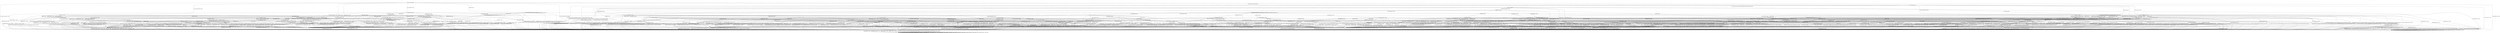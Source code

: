 digraph h24 {
s0 [label="s0"];
s1 [label="s1"];
s2 [label="s2"];
s6 [label="s6"];
s9 [label="s9"];
s11 [label="s11"];
s35 [label="s35"];
s37 [label="s37"];
s3 [label="s3"];
s4 [label="s4"];
s7 [label="s7"];
s8 [label="s8"];
s10 [label="s10"];
s12 [label="s12"];
s23 [label="s23"];
s36 [label="s36"];
s43 [label="s43"];
s76 [label="s76"];
s78 [label="s78"];
s79 [label="s79"];
s82 [label="s82"];
s87 [label="s87"];
s106 [label="s106"];
s5 [label="s5"];
s13 [label="s13"];
s14 [label="s14"];
s15 [label="s15"];
s20 [label="s20"];
s24 [label="s24"];
s38 [label="s38"];
s51 [label="s51"];
s54 [label="s54"];
s55 [label="s55"];
s63 [label="s63"];
s77 [label="s77"];
s80 [label="s80"];
s83 [label="s83"];
s88 [label="s88"];
s89 [label="s89"];
s90 [label="s90"];
s100 [label="s100"];
s102 [label="s102"];
s107 [label="s107"];
s16 [label="s16"];
s17 [label="s17"];
s21 [label="s21"];
s25 [label="s25"];
s27 [label="s27"];
s28 [label="s28"];
s29 [label="s29"];
s39 [label="s39"];
s40 [label="s40"];
s41 [label="s41"];
s44 [label="s44"];
s46 [label="s46"];
s52 [label="s52"];
s53 [label="s53"];
s66 [label="s66"];
s72 [label="s72"];
s91 [label="s91"];
s92 [label="s92"];
s101 [label="s101"];
s104 [label="s104"];
s105 [label="s105"];
s18 [label="s18"];
s19 [label="s19"];
s22 [label="s22"];
s26 [label="s26"];
s31 [label="s31"];
s32 [label="s32"];
s33 [label="s33"];
s47 [label="s47"];
s48 [label="s48"];
s49 [label="s49"];
s56 [label="s56"];
s57 [label="s57"];
s59 [label="s59"];
s60 [label="s60"];
s64 [label="s64"];
s65 [label="s65"];
s67 [label="s67"];
s68 [label="s68"];
s69 [label="s69"];
s70 [label="s70"];
s93 [label="s93"];
s103 [label="s103"];
s30 [label="s30"];
s42 [label="s42"];
s45 [label="s45"];
s50 [label="s50"];
s58 [label="s58"];
s61 [label="s61"];
s62 [label="s62"];
s71 [label="s71"];
s73 [label="s73"];
s75 [label="s75"];
s86 [label="s86"];
s95 [label="s95"];
s96 [label="s96"];
s97 [label="s97"];
s98 [label="s98"];
s99 [label="s99"];
s34 [label="s34"];
s74 [label="s74"];
s81 [label="s81"];
s85 [label="s85"];
s94 [label="s94"];
s84 [label="s84"];
s0 -> s1 [label="RSA_CLIENT_HELLO / HELLO_VERIFY_REQUEST"];
s0 -> s2 [label="RSA_CLIENT_KEY_EXCHANGE / TIMEOUT"];
s0 -> s9 [label="CHANGE_CIPHER_SPEC / TIMEOUT"];
s0 -> s11 [label="FINISHED / TIMEOUT"];
s0 -> s0 [label="APPLICATION / TIMEOUT"];
s0 -> s35 [label="CERTIFICATE / TIMEOUT"];
s0 -> s37 [label="EMPTY_CERTIFICATE / TIMEOUT"];
s0 -> s11 [label="CERTIFICATE_VERIFY / TIMEOUT"];
s0 -> s6 [label="Alert(WARNING,CLOSE_NOTIFY) / TIMEOUT"];
s0 -> s6 [label="Alert(FATAL,UNEXPECTED_MESSAGE) / TIMEOUT"];
s1 -> s3 [label="RSA_CLIENT_HELLO / SERVER_HELLO,CERTIFICATE,CERTIFICATE_REQUEST,SERVER_HELLO_DONE"];
s1 -> s4 [label="RSA_CLIENT_KEY_EXCHANGE / TIMEOUT"];
s1 -> s9 [label="CHANGE_CIPHER_SPEC / TIMEOUT"];
s1 -> s10 [label="FINISHED / TIMEOUT"];
s1 -> s1 [label="APPLICATION / TIMEOUT"];
s1 -> s12 [label="CERTIFICATE / TIMEOUT"];
s1 -> s23 [label="EMPTY_CERTIFICATE / TIMEOUT"];
s1 -> s10 [label="CERTIFICATE_VERIFY / TIMEOUT"];
s1 -> s6 [label="Alert(WARNING,CLOSE_NOTIFY) / Alert(WARNING,CLOSE_NOTIFY)"];
s1 -> s6 [label="Alert(FATAL,UNEXPECTED_MESSAGE) / TIMEOUT"];
s2 -> s76 [label="RSA_CLIENT_HELLO / TIMEOUT"];
s2 -> s11 [label="RSA_CLIENT_KEY_EXCHANGE / TIMEOUT"];
s2 -> s8 [label="CHANGE_CIPHER_SPEC / TIMEOUT"];
s2 -> s36 [label="FINISHED / TIMEOUT"];
s2 -> s2 [label="APPLICATION / TIMEOUT"];
s2 -> s78 [label="CERTIFICATE / TIMEOUT"];
s2 -> s78 [label="EMPTY_CERTIFICATE / TIMEOUT"];
s2 -> s79 [label="CERTIFICATE_VERIFY / TIMEOUT"];
s2 -> s6 [label="Alert(WARNING,CLOSE_NOTIFY) / TIMEOUT"];
s2 -> s6 [label="Alert(FATAL,UNEXPECTED_MESSAGE) / TIMEOUT"];
s6 -> s7 [label="RSA_CLIENT_HELLO / TIMEOUT"];
s6 -> s7 [label="RSA_CLIENT_KEY_EXCHANGE / TIMEOUT"];
s6 -> s7 [label="CHANGE_CIPHER_SPEC / TIMEOUT"];
s6 -> s7 [label="FINISHED / TIMEOUT"];
s6 -> s7 [label="APPLICATION / TIMEOUT"];
s6 -> s7 [label="CERTIFICATE / TIMEOUT"];
s6 -> s7 [label="EMPTY_CERTIFICATE / TIMEOUT"];
s6 -> s7 [label="CERTIFICATE_VERIFY / TIMEOUT"];
s6 -> s7 [label="Alert(WARNING,CLOSE_NOTIFY) / TIMEOUT"];
s6 -> s7 [label="Alert(FATAL,UNEXPECTED_MESSAGE) / TIMEOUT"];
s9 -> s9 [label="RSA_CLIENT_HELLO / TIMEOUT"];
s9 -> s9 [label="RSA_CLIENT_KEY_EXCHANGE / TIMEOUT"];
s9 -> s9 [label="CHANGE_CIPHER_SPEC / TIMEOUT"];
s9 -> s9 [label="FINISHED / TIMEOUT"];
s9 -> s9 [label="APPLICATION / TIMEOUT"];
s9 -> s9 [label="CERTIFICATE / TIMEOUT"];
s9 -> s9 [label="EMPTY_CERTIFICATE / TIMEOUT"];
s9 -> s9 [label="CERTIFICATE_VERIFY / TIMEOUT"];
s9 -> s9 [label="Alert(WARNING,CLOSE_NOTIFY) / TIMEOUT"];
s9 -> s9 [label="Alert(FATAL,UNEXPECTED_MESSAGE) / TIMEOUT"];
s11 -> s11 [label="RSA_CLIENT_HELLO / TIMEOUT"];
s11 -> s11 [label="RSA_CLIENT_KEY_EXCHANGE / TIMEOUT"];
s11 -> s9 [label="CHANGE_CIPHER_SPEC / TIMEOUT"];
s11 -> s11 [label="FINISHED / TIMEOUT"];
s11 -> s11 [label="APPLICATION / TIMEOUT"];
s11 -> s11 [label="CERTIFICATE / TIMEOUT"];
s11 -> s11 [label="EMPTY_CERTIFICATE / TIMEOUT"];
s11 -> s11 [label="CERTIFICATE_VERIFY / TIMEOUT"];
s11 -> s6 [label="Alert(WARNING,CLOSE_NOTIFY) / TIMEOUT"];
s11 -> s6 [label="Alert(FATAL,UNEXPECTED_MESSAGE) / TIMEOUT"];
s35 -> s35 [label="RSA_CLIENT_HELLO / TIMEOUT"];
s35 -> s35 [label="RSA_CLIENT_KEY_EXCHANGE / TIMEOUT"];
s35 -> s9 [label="CHANGE_CIPHER_SPEC / TIMEOUT"];
s35 -> s82 [label="FINISHED / TIMEOUT"];
s35 -> s35 [label="APPLICATION / TIMEOUT"];
s35 -> s11 [label="CERTIFICATE / TIMEOUT"];
s35 -> s11 [label="EMPTY_CERTIFICATE / TIMEOUT"];
s35 -> s43 [label="CERTIFICATE_VERIFY / TIMEOUT"];
s35 -> s6 [label="Alert(WARNING,CLOSE_NOTIFY) / TIMEOUT"];
s35 -> s6 [label="Alert(FATAL,UNEXPECTED_MESSAGE) / TIMEOUT"];
s37 -> s87 [label="RSA_CLIENT_HELLO / TIMEOUT"];
s37 -> s78 [label="RSA_CLIENT_KEY_EXCHANGE / TIMEOUT"];
s37 -> s8 [label="CHANGE_CIPHER_SPEC / TIMEOUT"];
s37 -> s106 [label="FINISHED / TIMEOUT"];
s37 -> s37 [label="APPLICATION / TIMEOUT"];
s37 -> s11 [label="CERTIFICATE / TIMEOUT"];
s37 -> s11 [label="EMPTY_CERTIFICATE / TIMEOUT"];
s37 -> s43 [label="CERTIFICATE_VERIFY / TIMEOUT"];
s37 -> s6 [label="Alert(WARNING,CLOSE_NOTIFY) / TIMEOUT"];
s37 -> s6 [label="Alert(FATAL,UNEXPECTED_MESSAGE) / TIMEOUT"];
s3 -> s6 [label="RSA_CLIENT_HELLO / Alert(FATAL,UNEXPECTED_MESSAGE)"];
s3 -> s13 [label="RSA_CLIENT_KEY_EXCHANGE / TIMEOUT"];
s3 -> s9 [label="CHANGE_CIPHER_SPEC / TIMEOUT"];
s3 -> s10 [label="FINISHED / TIMEOUT"];
s3 -> s3 [label="APPLICATION / TIMEOUT"];
s3 -> s12 [label="CERTIFICATE / TIMEOUT"];
s3 -> s14 [label="EMPTY_CERTIFICATE / TIMEOUT"];
s3 -> s10 [label="CERTIFICATE_VERIFY / TIMEOUT"];
s3 -> s6 [label="Alert(WARNING,CLOSE_NOTIFY) / Alert(WARNING,CLOSE_NOTIFY)"];
s3 -> s6 [label="Alert(FATAL,UNEXPECTED_MESSAGE) / TIMEOUT"];
s4 -> s38 [label="RSA_CLIENT_HELLO / TIMEOUT"];
s4 -> s10 [label="RSA_CLIENT_KEY_EXCHANGE / TIMEOUT"];
s4 -> s5 [label="CHANGE_CIPHER_SPEC / TIMEOUT"];
s4 -> s15 [label="FINISHED / TIMEOUT"];
s4 -> s4 [label="APPLICATION / TIMEOUT"];
s4 -> s51 [label="CERTIFICATE / TIMEOUT"];
s4 -> s51 [label="EMPTY_CERTIFICATE / TIMEOUT"];
s4 -> s20 [label="CERTIFICATE_VERIFY / TIMEOUT"];
s4 -> s6 [label="Alert(WARNING,CLOSE_NOTIFY) / Alert(WARNING,CLOSE_NOTIFY)"];
s4 -> s6 [label="Alert(FATAL,UNEXPECTED_MESSAGE) / TIMEOUT"];
s7 -> s7 [label="RSA_CLIENT_HELLO / SOCKET_CLOSED"];
s7 -> s7 [label="RSA_CLIENT_KEY_EXCHANGE / SOCKET_CLOSED"];
s7 -> s7 [label="CHANGE_CIPHER_SPEC / SOCKET_CLOSED"];
s7 -> s7 [label="FINISHED / SOCKET_CLOSED"];
s7 -> s7 [label="APPLICATION / SOCKET_CLOSED"];
s7 -> s7 [label="CERTIFICATE / SOCKET_CLOSED"];
s7 -> s7 [label="EMPTY_CERTIFICATE / SOCKET_CLOSED"];
s7 -> s7 [label="CERTIFICATE_VERIFY / SOCKET_CLOSED"];
s7 -> s7 [label="Alert(WARNING,CLOSE_NOTIFY) / SOCKET_CLOSED"];
s7 -> s7 [label="Alert(FATAL,UNEXPECTED_MESSAGE) / SOCKET_CLOSED"];
s8 -> s6 [label="RSA_CLIENT_HELLO / TIMEOUT"];
s8 -> s6 [label="RSA_CLIENT_KEY_EXCHANGE / TIMEOUT"];
s8 -> s9 [label="CHANGE_CIPHER_SPEC / TIMEOUT"];
s8 -> s6 [label="FINISHED / TIMEOUT"];
s8 -> s8 [label="APPLICATION / TIMEOUT"];
s8 -> s6 [label="CERTIFICATE / TIMEOUT"];
s8 -> s6 [label="EMPTY_CERTIFICATE / TIMEOUT"];
s8 -> s6 [label="CERTIFICATE_VERIFY / TIMEOUT"];
s8 -> s8 [label="Alert(WARNING,CLOSE_NOTIFY) / TIMEOUT"];
s8 -> s8 [label="Alert(FATAL,UNEXPECTED_MESSAGE) / TIMEOUT"];
s10 -> s10 [label="RSA_CLIENT_HELLO / TIMEOUT"];
s10 -> s10 [label="RSA_CLIENT_KEY_EXCHANGE / TIMEOUT"];
s10 -> s9 [label="CHANGE_CIPHER_SPEC / TIMEOUT"];
s10 -> s10 [label="FINISHED / TIMEOUT"];
s10 -> s10 [label="APPLICATION / TIMEOUT"];
s10 -> s10 [label="CERTIFICATE / TIMEOUT"];
s10 -> s10 [label="EMPTY_CERTIFICATE / TIMEOUT"];
s10 -> s10 [label="CERTIFICATE_VERIFY / TIMEOUT"];
s10 -> s6 [label="Alert(WARNING,CLOSE_NOTIFY) / Alert(WARNING,CLOSE_NOTIFY)"];
s10 -> s6 [label="Alert(FATAL,UNEXPECTED_MESSAGE) / TIMEOUT"];
s12 -> s12 [label="RSA_CLIENT_HELLO / TIMEOUT"];
s12 -> s12 [label="RSA_CLIENT_KEY_EXCHANGE / TIMEOUT"];
s12 -> s9 [label="CHANGE_CIPHER_SPEC / TIMEOUT"];
s12 -> s63 [label="FINISHED / TIMEOUT"];
s12 -> s12 [label="APPLICATION / TIMEOUT"];
s12 -> s10 [label="CERTIFICATE / TIMEOUT"];
s12 -> s10 [label="EMPTY_CERTIFICATE / TIMEOUT"];
s12 -> s24 [label="CERTIFICATE_VERIFY / TIMEOUT"];
s12 -> s6 [label="Alert(WARNING,CLOSE_NOTIFY) / Alert(WARNING,CLOSE_NOTIFY)"];
s12 -> s6 [label="Alert(FATAL,UNEXPECTED_MESSAGE) / TIMEOUT"];
s23 -> s54 [label="RSA_CLIENT_HELLO / TIMEOUT"];
s23 -> s51 [label="RSA_CLIENT_KEY_EXCHANGE / TIMEOUT"];
s23 -> s5 [label="CHANGE_CIPHER_SPEC / TIMEOUT"];
s23 -> s55 [label="FINISHED / TIMEOUT"];
s23 -> s23 [label="APPLICATION / TIMEOUT"];
s23 -> s10 [label="CERTIFICATE / TIMEOUT"];
s23 -> s10 [label="EMPTY_CERTIFICATE / TIMEOUT"];
s23 -> s24 [label="CERTIFICATE_VERIFY / TIMEOUT"];
s23 -> s6 [label="Alert(WARNING,CLOSE_NOTIFY) / Alert(WARNING,CLOSE_NOTIFY)"];
s23 -> s6 [label="Alert(FATAL,UNEXPECTED_MESSAGE) / TIMEOUT"];
s36 -> s77 [label="RSA_CLIENT_HELLO / TIMEOUT"];
s36 -> s11 [label="RSA_CLIENT_KEY_EXCHANGE / TIMEOUT"];
s36 -> s8 [label="CHANGE_CIPHER_SPEC / TIMEOUT"];
s36 -> s11 [label="FINISHED / TIMEOUT"];
s36 -> s36 [label="APPLICATION / TIMEOUT"];
s36 -> s80 [label="CERTIFICATE / TIMEOUT"];
s36 -> s80 [label="EMPTY_CERTIFICATE / TIMEOUT"];
s36 -> s100 [label="CERTIFICATE_VERIFY / TIMEOUT"];
s36 -> s6 [label="Alert(WARNING,CLOSE_NOTIFY) / TIMEOUT"];
s36 -> s6 [label="Alert(FATAL,UNEXPECTED_MESSAGE) / TIMEOUT"];
s43 -> s88 [label="RSA_CLIENT_HELLO / TIMEOUT"];
s43 -> s83 [label="RSA_CLIENT_KEY_EXCHANGE / TIMEOUT"];
s43 -> s8 [label="CHANGE_CIPHER_SPEC / TIMEOUT"];
s43 -> s102 [label="FINISHED / TIMEOUT"];
s43 -> s43 [label="APPLICATION / TIMEOUT"];
s43 -> s11 [label="CERTIFICATE / TIMEOUT"];
s43 -> s11 [label="EMPTY_CERTIFICATE / TIMEOUT"];
s43 -> s11 [label="CERTIFICATE_VERIFY / TIMEOUT"];
s43 -> s6 [label="Alert(WARNING,CLOSE_NOTIFY) / TIMEOUT"];
s43 -> s6 [label="Alert(FATAL,UNEXPECTED_MESSAGE) / TIMEOUT"];
s76 -> s11 [label="RSA_CLIENT_HELLO / TIMEOUT"];
s76 -> s11 [label="RSA_CLIENT_KEY_EXCHANGE / TIMEOUT"];
s76 -> s8 [label="CHANGE_CIPHER_SPEC / TIMEOUT"];
s76 -> s77 [label="FINISHED / TIMEOUT"];
s76 -> s76 [label="APPLICATION / TIMEOUT"];
s76 -> s89 [label="CERTIFICATE / TIMEOUT"];
s76 -> s89 [label="EMPTY_CERTIFICATE / TIMEOUT"];
s76 -> s90 [label="CERTIFICATE_VERIFY / TIMEOUT"];
s76 -> s6 [label="Alert(WARNING,CLOSE_NOTIFY) / TIMEOUT"];
s76 -> s6 [label="Alert(FATAL,UNEXPECTED_MESSAGE) / TIMEOUT"];
s78 -> s89 [label="RSA_CLIENT_HELLO / TIMEOUT"];
s78 -> s11 [label="RSA_CLIENT_KEY_EXCHANGE / TIMEOUT"];
s78 -> s8 [label="CHANGE_CIPHER_SPEC / TIMEOUT"];
s78 -> s80 [label="FINISHED / TIMEOUT"];
s78 -> s78 [label="APPLICATION / TIMEOUT"];
s78 -> s11 [label="CERTIFICATE / TIMEOUT"];
s78 -> s11 [label="EMPTY_CERTIFICATE / TIMEOUT"];
s78 -> s83 [label="CERTIFICATE_VERIFY / TIMEOUT"];
s78 -> s6 [label="Alert(WARNING,CLOSE_NOTIFY) / TIMEOUT"];
s78 -> s6 [label="Alert(FATAL,UNEXPECTED_MESSAGE) / TIMEOUT"];
s79 -> s90 [label="RSA_CLIENT_HELLO / TIMEOUT"];
s79 -> s11 [label="RSA_CLIENT_KEY_EXCHANGE / TIMEOUT"];
s79 -> s8 [label="CHANGE_CIPHER_SPEC / TIMEOUT"];
s79 -> s100 [label="FINISHED / TIMEOUT"];
s79 -> s79 [label="APPLICATION / TIMEOUT"];
s79 -> s83 [label="CERTIFICATE / TIMEOUT"];
s79 -> s83 [label="EMPTY_CERTIFICATE / TIMEOUT"];
s79 -> s11 [label="CERTIFICATE_VERIFY / TIMEOUT"];
s79 -> s6 [label="Alert(WARNING,CLOSE_NOTIFY) / TIMEOUT"];
s79 -> s6 [label="Alert(FATAL,UNEXPECTED_MESSAGE) / TIMEOUT"];
s82 -> s82 [label="RSA_CLIENT_HELLO / TIMEOUT"];
s82 -> s82 [label="RSA_CLIENT_KEY_EXCHANGE / TIMEOUT"];
s82 -> s9 [label="CHANGE_CIPHER_SPEC / TIMEOUT"];
s82 -> s11 [label="FINISHED / TIMEOUT"];
s82 -> s82 [label="APPLICATION / TIMEOUT"];
s82 -> s11 [label="CERTIFICATE / TIMEOUT"];
s82 -> s11 [label="EMPTY_CERTIFICATE / TIMEOUT"];
s82 -> s102 [label="CERTIFICATE_VERIFY / TIMEOUT"];
s82 -> s6 [label="Alert(WARNING,CLOSE_NOTIFY) / TIMEOUT"];
s82 -> s6 [label="Alert(FATAL,UNEXPECTED_MESSAGE) / TIMEOUT"];
s87 -> s11 [label="RSA_CLIENT_HELLO / TIMEOUT"];
s87 -> s89 [label="RSA_CLIENT_KEY_EXCHANGE / TIMEOUT"];
s87 -> s8 [label="CHANGE_CIPHER_SPEC / TIMEOUT"];
s87 -> s107 [label="FINISHED / TIMEOUT"];
s87 -> s87 [label="APPLICATION / TIMEOUT"];
s87 -> s11 [label="CERTIFICATE / TIMEOUT"];
s87 -> s11 [label="EMPTY_CERTIFICATE / TIMEOUT"];
s87 -> s88 [label="CERTIFICATE_VERIFY / TIMEOUT"];
s87 -> s6 [label="Alert(WARNING,CLOSE_NOTIFY) / TIMEOUT"];
s87 -> s6 [label="Alert(FATAL,UNEXPECTED_MESSAGE) / TIMEOUT"];
s106 -> s107 [label="RSA_CLIENT_HELLO / TIMEOUT"];
s106 -> s80 [label="RSA_CLIENT_KEY_EXCHANGE / TIMEOUT"];
s106 -> s8 [label="CHANGE_CIPHER_SPEC / TIMEOUT"];
s106 -> s11 [label="FINISHED / TIMEOUT"];
s106 -> s106 [label="APPLICATION / TIMEOUT"];
s106 -> s11 [label="CERTIFICATE / TIMEOUT"];
s106 -> s11 [label="EMPTY_CERTIFICATE / TIMEOUT"];
s106 -> s102 [label="CERTIFICATE_VERIFY / TIMEOUT"];
s106 -> s6 [label="Alert(WARNING,CLOSE_NOTIFY) / TIMEOUT"];
s106 -> s6 [label="Alert(FATAL,UNEXPECTED_MESSAGE) / TIMEOUT"];
s5 -> s6 [label="RSA_CLIENT_HELLO / Alert(FATAL,UNEXPECTED_MESSAGE)"];
s5 -> s6 [label="RSA_CLIENT_KEY_EXCHANGE / Alert(FATAL,UNEXPECTED_MESSAGE)"];
s5 -> s9 [label="CHANGE_CIPHER_SPEC / TIMEOUT"];
s5 -> s6 [label="FINISHED / Alert(FATAL,UNEXPECTED_MESSAGE)"];
s5 -> s5 [label="APPLICATION / TIMEOUT"];
s5 -> s6 [label="CERTIFICATE / Alert(FATAL,UNEXPECTED_MESSAGE)"];
s5 -> s6 [label="EMPTY_CERTIFICATE / Alert(FATAL,UNEXPECTED_MESSAGE)"];
s5 -> s6 [label="CERTIFICATE_VERIFY / Alert(FATAL,UNEXPECTED_MESSAGE)"];
s5 -> s5 [label="Alert(WARNING,CLOSE_NOTIFY) / TIMEOUT"];
s5 -> s5 [label="Alert(FATAL,UNEXPECTED_MESSAGE) / TIMEOUT"];
s13 -> s38 [label="RSA_CLIENT_HELLO / TIMEOUT"];
s13 -> s10 [label="RSA_CLIENT_KEY_EXCHANGE / TIMEOUT"];
s13 -> s16 [label="CHANGE_CIPHER_SPEC / TIMEOUT"];
s13 -> s15 [label="FINISHED / TIMEOUT"];
s13 -> s13 [label="APPLICATION / TIMEOUT"];
s13 -> s27 [label="CERTIFICATE / TIMEOUT"];
s13 -> s52 [label="EMPTY_CERTIFICATE / TIMEOUT"];
s13 -> s21 [label="CERTIFICATE_VERIFY / TIMEOUT"];
s13 -> s6 [label="Alert(WARNING,CLOSE_NOTIFY) / Alert(WARNING,CLOSE_NOTIFY)"];
s13 -> s6 [label="Alert(FATAL,UNEXPECTED_MESSAGE) / TIMEOUT"];
s14 -> s44 [label="RSA_CLIENT_HELLO / TIMEOUT"];
s14 -> s52 [label="RSA_CLIENT_KEY_EXCHANGE / TIMEOUT"];
s14 -> s17 [label="CHANGE_CIPHER_SPEC / TIMEOUT"];
s14 -> s28 [label="FINISHED / TIMEOUT"];
s14 -> s14 [label="APPLICATION / TIMEOUT"];
s14 -> s10 [label="CERTIFICATE / TIMEOUT"];
s14 -> s10 [label="EMPTY_CERTIFICATE / TIMEOUT"];
s14 -> s25 [label="CERTIFICATE_VERIFY / TIMEOUT"];
s14 -> s6 [label="Alert(WARNING,CLOSE_NOTIFY) / Alert(WARNING,CLOSE_NOTIFY)"];
s14 -> s6 [label="Alert(FATAL,UNEXPECTED_MESSAGE) / TIMEOUT"];
s15 -> s39 [label="RSA_CLIENT_HELLO / TIMEOUT"];
s15 -> s10 [label="RSA_CLIENT_KEY_EXCHANGE / TIMEOUT"];
s15 -> s5 [label="CHANGE_CIPHER_SPEC / TIMEOUT"];
s15 -> s10 [label="FINISHED / TIMEOUT"];
s15 -> s15 [label="APPLICATION / TIMEOUT"];
s15 -> s29 [label="CERTIFICATE / TIMEOUT"];
s15 -> s29 [label="EMPTY_CERTIFICATE / TIMEOUT"];
s15 -> s40 [label="CERTIFICATE_VERIFY / TIMEOUT"];
s15 -> s6 [label="Alert(WARNING,CLOSE_NOTIFY) / Alert(WARNING,CLOSE_NOTIFY)"];
s15 -> s6 [label="Alert(FATAL,UNEXPECTED_MESSAGE) / TIMEOUT"];
s20 -> s41 [label="RSA_CLIENT_HELLO / TIMEOUT"];
s20 -> s10 [label="RSA_CLIENT_KEY_EXCHANGE / TIMEOUT"];
s20 -> s5 [label="CHANGE_CIPHER_SPEC / TIMEOUT"];
s20 -> s40 [label="FINISHED / TIMEOUT"];
s20 -> s20 [label="APPLICATION / TIMEOUT"];
s20 -> s53 [label="CERTIFICATE / TIMEOUT"];
s20 -> s53 [label="EMPTY_CERTIFICATE / TIMEOUT"];
s20 -> s10 [label="CERTIFICATE_VERIFY / TIMEOUT"];
s20 -> s6 [label="Alert(WARNING,CLOSE_NOTIFY) / Alert(WARNING,CLOSE_NOTIFY)"];
s20 -> s6 [label="Alert(FATAL,UNEXPECTED_MESSAGE) / TIMEOUT"];
s24 -> s46 [label="RSA_CLIENT_HELLO / TIMEOUT"];
s24 -> s53 [label="RSA_CLIENT_KEY_EXCHANGE / TIMEOUT"];
s24 -> s5 [label="CHANGE_CIPHER_SPEC / TIMEOUT"];
s24 -> s66 [label="FINISHED / TIMEOUT"];
s24 -> s24 [label="APPLICATION / TIMEOUT"];
s24 -> s10 [label="CERTIFICATE / TIMEOUT"];
s24 -> s10 [label="EMPTY_CERTIFICATE / TIMEOUT"];
s24 -> s10 [label="CERTIFICATE_VERIFY / TIMEOUT"];
s24 -> s6 [label="Alert(WARNING,CLOSE_NOTIFY) / Alert(WARNING,CLOSE_NOTIFY)"];
s24 -> s6 [label="Alert(FATAL,UNEXPECTED_MESSAGE) / TIMEOUT"];
s38 -> s10 [label="RSA_CLIENT_HELLO / TIMEOUT"];
s38 -> s10 [label="RSA_CLIENT_KEY_EXCHANGE / TIMEOUT"];
s38 -> s5 [label="CHANGE_CIPHER_SPEC / TIMEOUT"];
s38 -> s39 [label="FINISHED / TIMEOUT"];
s38 -> s38 [label="APPLICATION / TIMEOUT"];
s38 -> s68 [label="CERTIFICATE / TIMEOUT"];
s38 -> s68 [label="EMPTY_CERTIFICATE / TIMEOUT"];
s38 -> s41 [label="CERTIFICATE_VERIFY / TIMEOUT"];
s38 -> s6 [label="Alert(WARNING,CLOSE_NOTIFY) / Alert(WARNING,CLOSE_NOTIFY)"];
s38 -> s6 [label="Alert(FATAL,UNEXPECTED_MESSAGE) / TIMEOUT"];
s51 -> s68 [label="RSA_CLIENT_HELLO / TIMEOUT"];
s51 -> s10 [label="RSA_CLIENT_KEY_EXCHANGE / TIMEOUT"];
s51 -> s5 [label="CHANGE_CIPHER_SPEC / TIMEOUT"];
s51 -> s29 [label="FINISHED / TIMEOUT"];
s51 -> s51 [label="APPLICATION / TIMEOUT"];
s51 -> s10 [label="CERTIFICATE / TIMEOUT"];
s51 -> s10 [label="EMPTY_CERTIFICATE / TIMEOUT"];
s51 -> s53 [label="CERTIFICATE_VERIFY / TIMEOUT"];
s51 -> s6 [label="Alert(WARNING,CLOSE_NOTIFY) / Alert(WARNING,CLOSE_NOTIFY)"];
s51 -> s6 [label="Alert(FATAL,UNEXPECTED_MESSAGE) / TIMEOUT"];
s54 -> s10 [label="RSA_CLIENT_HELLO / TIMEOUT"];
s54 -> s68 [label="RSA_CLIENT_KEY_EXCHANGE / TIMEOUT"];
s54 -> s5 [label="CHANGE_CIPHER_SPEC / TIMEOUT"];
s54 -> s72 [label="FINISHED / TIMEOUT"];
s54 -> s54 [label="APPLICATION / TIMEOUT"];
s54 -> s10 [label="CERTIFICATE / TIMEOUT"];
s54 -> s10 [label="EMPTY_CERTIFICATE / TIMEOUT"];
s54 -> s46 [label="CERTIFICATE_VERIFY / TIMEOUT"];
s54 -> s6 [label="Alert(WARNING,CLOSE_NOTIFY) / Alert(WARNING,CLOSE_NOTIFY)"];
s54 -> s6 [label="Alert(FATAL,UNEXPECTED_MESSAGE) / TIMEOUT"];
s55 -> s72 [label="RSA_CLIENT_HELLO / TIMEOUT"];
s55 -> s29 [label="RSA_CLIENT_KEY_EXCHANGE / TIMEOUT"];
s55 -> s5 [label="CHANGE_CIPHER_SPEC / TIMEOUT"];
s55 -> s10 [label="FINISHED / TIMEOUT"];
s55 -> s55 [label="APPLICATION / TIMEOUT"];
s55 -> s10 [label="CERTIFICATE / TIMEOUT"];
s55 -> s10 [label="EMPTY_CERTIFICATE / TIMEOUT"];
s55 -> s66 [label="CERTIFICATE_VERIFY / TIMEOUT"];
s55 -> s6 [label="Alert(WARNING,CLOSE_NOTIFY) / Alert(WARNING,CLOSE_NOTIFY)"];
s55 -> s6 [label="Alert(FATAL,UNEXPECTED_MESSAGE) / TIMEOUT"];
s63 -> s104 [label="RSA_CLIENT_HELLO / TIMEOUT"];
s63 -> s63 [label="RSA_CLIENT_KEY_EXCHANGE / TIMEOUT"];
s63 -> s9 [label="CHANGE_CIPHER_SPEC / TIMEOUT"];
s63 -> s10 [label="FINISHED / TIMEOUT"];
s63 -> s63 [label="APPLICATION / TIMEOUT"];
s63 -> s10 [label="CERTIFICATE / TIMEOUT"];
s63 -> s10 [label="EMPTY_CERTIFICATE / TIMEOUT"];
s63 -> s66 [label="CERTIFICATE_VERIFY / TIMEOUT"];
s63 -> s6 [label="Alert(WARNING,CLOSE_NOTIFY) / Alert(WARNING,CLOSE_NOTIFY)"];
s63 -> s6 [label="Alert(FATAL,UNEXPECTED_MESSAGE) / TIMEOUT"];
s77 -> s11 [label="RSA_CLIENT_HELLO / TIMEOUT"];
s77 -> s11 [label="RSA_CLIENT_KEY_EXCHANGE / TIMEOUT"];
s77 -> s8 [label="CHANGE_CIPHER_SPEC / TIMEOUT"];
s77 -> s11 [label="FINISHED / TIMEOUT"];
s77 -> s77 [label="APPLICATION / TIMEOUT"];
s77 -> s91 [label="CERTIFICATE / TIMEOUT"];
s77 -> s91 [label="EMPTY_CERTIFICATE / TIMEOUT"];
s77 -> s101 [label="CERTIFICATE_VERIFY / TIMEOUT"];
s77 -> s6 [label="Alert(WARNING,CLOSE_NOTIFY) / TIMEOUT"];
s77 -> s6 [label="Alert(FATAL,UNEXPECTED_MESSAGE) / TIMEOUT"];
s80 -> s91 [label="RSA_CLIENT_HELLO / TIMEOUT"];
s80 -> s11 [label="RSA_CLIENT_KEY_EXCHANGE / TIMEOUT"];
s80 -> s8 [label="CHANGE_CIPHER_SPEC / TIMEOUT"];
s80 -> s11 [label="FINISHED / TIMEOUT"];
s80 -> s80 [label="APPLICATION / TIMEOUT"];
s80 -> s11 [label="CERTIFICATE / TIMEOUT"];
s80 -> s11 [label="EMPTY_CERTIFICATE / TIMEOUT"];
s80 -> s105 [label="CERTIFICATE_VERIFY / TIMEOUT"];
s80 -> s6 [label="Alert(WARNING,CLOSE_NOTIFY) / TIMEOUT"];
s80 -> s6 [label="Alert(FATAL,UNEXPECTED_MESSAGE) / TIMEOUT"];
s83 -> s92 [label="RSA_CLIENT_HELLO / TIMEOUT"];
s83 -> s11 [label="RSA_CLIENT_KEY_EXCHANGE / TIMEOUT"];
s83 -> s8 [label="CHANGE_CIPHER_SPEC / TIMEOUT"];
s83 -> s105 [label="FINISHED / TIMEOUT"];
s83 -> s83 [label="APPLICATION / TIMEOUT"];
s83 -> s11 [label="CERTIFICATE / TIMEOUT"];
s83 -> s11 [label="EMPTY_CERTIFICATE / TIMEOUT"];
s83 -> s11 [label="CERTIFICATE_VERIFY / TIMEOUT"];
s83 -> s6 [label="Alert(WARNING,CLOSE_NOTIFY) / TIMEOUT"];
s83 -> s6 [label="Alert(FATAL,UNEXPECTED_MESSAGE) / TIMEOUT"];
s88 -> s11 [label="RSA_CLIENT_HELLO / TIMEOUT"];
s88 -> s92 [label="RSA_CLIENT_KEY_EXCHANGE / TIMEOUT"];
s88 -> s8 [label="CHANGE_CIPHER_SPEC / TIMEOUT"];
s88 -> s107 [label="FINISHED / TIMEOUT"];
s88 -> s88 [label="APPLICATION / TIMEOUT"];
s88 -> s11 [label="CERTIFICATE / TIMEOUT"];
s88 -> s11 [label="EMPTY_CERTIFICATE / TIMEOUT"];
s88 -> s11 [label="CERTIFICATE_VERIFY / TIMEOUT"];
s88 -> s6 [label="Alert(WARNING,CLOSE_NOTIFY) / TIMEOUT"];
s88 -> s6 [label="Alert(FATAL,UNEXPECTED_MESSAGE) / TIMEOUT"];
s89 -> s11 [label="RSA_CLIENT_HELLO / TIMEOUT"];
s89 -> s11 [label="RSA_CLIENT_KEY_EXCHANGE / TIMEOUT"];
s89 -> s8 [label="CHANGE_CIPHER_SPEC / TIMEOUT"];
s89 -> s91 [label="FINISHED / TIMEOUT"];
s89 -> s89 [label="APPLICATION / TIMEOUT"];
s89 -> s11 [label="CERTIFICATE / TIMEOUT"];
s89 -> s11 [label="EMPTY_CERTIFICATE / TIMEOUT"];
s89 -> s92 [label="CERTIFICATE_VERIFY / TIMEOUT"];
s89 -> s6 [label="Alert(WARNING,CLOSE_NOTIFY) / TIMEOUT"];
s89 -> s6 [label="Alert(FATAL,UNEXPECTED_MESSAGE) / TIMEOUT"];
s90 -> s11 [label="RSA_CLIENT_HELLO / TIMEOUT"];
s90 -> s11 [label="RSA_CLIENT_KEY_EXCHANGE / TIMEOUT"];
s90 -> s8 [label="CHANGE_CIPHER_SPEC / TIMEOUT"];
s90 -> s101 [label="FINISHED / TIMEOUT"];
s90 -> s90 [label="APPLICATION / TIMEOUT"];
s90 -> s92 [label="CERTIFICATE / TIMEOUT"];
s90 -> s92 [label="EMPTY_CERTIFICATE / TIMEOUT"];
s90 -> s11 [label="CERTIFICATE_VERIFY / TIMEOUT"];
s90 -> s6 [label="Alert(WARNING,CLOSE_NOTIFY) / TIMEOUT"];
s90 -> s6 [label="Alert(FATAL,UNEXPECTED_MESSAGE) / TIMEOUT"];
s100 -> s101 [label="RSA_CLIENT_HELLO / TIMEOUT"];
s100 -> s11 [label="RSA_CLIENT_KEY_EXCHANGE / TIMEOUT"];
s100 -> s8 [label="CHANGE_CIPHER_SPEC / TIMEOUT"];
s100 -> s11 [label="FINISHED / TIMEOUT"];
s100 -> s100 [label="APPLICATION / TIMEOUT"];
s100 -> s105 [label="CERTIFICATE / TIMEOUT"];
s100 -> s105 [label="EMPTY_CERTIFICATE / TIMEOUT"];
s100 -> s11 [label="CERTIFICATE_VERIFY / TIMEOUT"];
s100 -> s6 [label="Alert(WARNING,CLOSE_NOTIFY) / TIMEOUT"];
s100 -> s6 [label="Alert(FATAL,UNEXPECTED_MESSAGE) / TIMEOUT"];
s102 -> s107 [label="RSA_CLIENT_HELLO / TIMEOUT"];
s102 -> s105 [label="RSA_CLIENT_KEY_EXCHANGE / TIMEOUT"];
s102 -> s8 [label="CHANGE_CIPHER_SPEC / TIMEOUT"];
s102 -> s11 [label="FINISHED / TIMEOUT"];
s102 -> s102 [label="APPLICATION / TIMEOUT"];
s102 -> s11 [label="CERTIFICATE / TIMEOUT"];
s102 -> s11 [label="EMPTY_CERTIFICATE / TIMEOUT"];
s102 -> s11 [label="CERTIFICATE_VERIFY / TIMEOUT"];
s102 -> s6 [label="Alert(WARNING,CLOSE_NOTIFY) / TIMEOUT"];
s102 -> s6 [label="Alert(FATAL,UNEXPECTED_MESSAGE) / TIMEOUT"];
s107 -> s11 [label="RSA_CLIENT_HELLO / TIMEOUT"];
s107 -> s91 [label="RSA_CLIENT_KEY_EXCHANGE / TIMEOUT"];
s107 -> s8 [label="CHANGE_CIPHER_SPEC / TIMEOUT"];
s107 -> s11 [label="FINISHED / TIMEOUT"];
s107 -> s107 [label="APPLICATION / TIMEOUT"];
s107 -> s11 [label="CERTIFICATE / TIMEOUT"];
s107 -> s11 [label="EMPTY_CERTIFICATE / TIMEOUT"];
s107 -> s107 [label="CERTIFICATE_VERIFY / TIMEOUT"];
s107 -> s6 [label="Alert(WARNING,CLOSE_NOTIFY) / TIMEOUT"];
s107 -> s6 [label="Alert(FATAL,UNEXPECTED_MESSAGE) / TIMEOUT"];
s16 -> s64 [label="RSA_CLIENT_HELLO / TIMEOUT"];
s16 -> s10 [label="RSA_CLIENT_KEY_EXCHANGE / TIMEOUT"];
s16 -> s9 [label="CHANGE_CIPHER_SPEC / TIMEOUT"];
s16 -> s18 [label="FINISHED / CHANGE_CIPHER_SPEC,FINISHED,CHANGE_CIPHER_SPEC,FINISHED"];
s16 -> s16 [label="APPLICATION / TIMEOUT"];
s16 -> s19 [label="CERTIFICATE / TIMEOUT"];
s16 -> s65 [label="EMPTY_CERTIFICATE / TIMEOUT"];
s16 -> s93 [label="CERTIFICATE_VERIFY / TIMEOUT"];
s16 -> s16 [label="Alert(WARNING,CLOSE_NOTIFY) / TIMEOUT"];
s16 -> s16 [label="Alert(FATAL,UNEXPECTED_MESSAGE) / TIMEOUT"];
s17 -> s6 [label="RSA_CLIENT_HELLO / Alert(FATAL,BAD_CERTIFICATE)"];
s17 -> s6 [label="RSA_CLIENT_KEY_EXCHANGE / Alert(FATAL,BAD_CERTIFICATE)"];
s17 -> s9 [label="CHANGE_CIPHER_SPEC / TIMEOUT"];
s17 -> s6 [label="FINISHED / Alert(FATAL,BAD_CERTIFICATE)"];
s17 -> s17 [label="APPLICATION / TIMEOUT"];
s17 -> s6 [label="CERTIFICATE / Alert(FATAL,BAD_CERTIFICATE)"];
s17 -> s6 [label="EMPTY_CERTIFICATE / Alert(FATAL,BAD_CERTIFICATE)"];
s17 -> s6 [label="CERTIFICATE_VERIFY / Alert(FATAL,BAD_CERTIFICATE)"];
s17 -> s17 [label="Alert(WARNING,CLOSE_NOTIFY) / TIMEOUT"];
s17 -> s17 [label="Alert(FATAL,UNEXPECTED_MESSAGE) / TIMEOUT"];
s21 -> s21 [label="RSA_CLIENT_HELLO / TIMEOUT"];
s21 -> s10 [label="RSA_CLIENT_KEY_EXCHANGE / TIMEOUT"];
s21 -> s22 [label="CHANGE_CIPHER_SPEC / TIMEOUT"];
s21 -> s31 [label="FINISHED / TIMEOUT"];
s21 -> s21 [label="APPLICATION / TIMEOUT"];
s21 -> s26 [label="CERTIFICATE / TIMEOUT"];
s21 -> s26 [label="EMPTY_CERTIFICATE / TIMEOUT"];
s21 -> s10 [label="CERTIFICATE_VERIFY / TIMEOUT"];
s21 -> s6 [label="Alert(WARNING,CLOSE_NOTIFY) / Alert(WARNING,CLOSE_NOTIFY)"];
s21 -> s6 [label="Alert(FATAL,UNEXPECTED_MESSAGE) / TIMEOUT"];
s25 -> s47 [label="RSA_CLIENT_HELLO / TIMEOUT"];
s25 -> s56 [label="RSA_CLIENT_KEY_EXCHANGE / TIMEOUT"];
s25 -> s17 [label="CHANGE_CIPHER_SPEC / TIMEOUT"];
s25 -> s67 [label="FINISHED / TIMEOUT"];
s25 -> s25 [label="APPLICATION / TIMEOUT"];
s25 -> s10 [label="CERTIFICATE / TIMEOUT"];
s25 -> s10 [label="EMPTY_CERTIFICATE / TIMEOUT"];
s25 -> s10 [label="CERTIFICATE_VERIFY / TIMEOUT"];
s25 -> s6 [label="Alert(WARNING,CLOSE_NOTIFY) / Alert(WARNING,CLOSE_NOTIFY)"];
s25 -> s6 [label="Alert(FATAL,UNEXPECTED_MESSAGE) / TIMEOUT"];
s27 -> s68 [label="RSA_CLIENT_HELLO / TIMEOUT"];
s27 -> s10 [label="RSA_CLIENT_KEY_EXCHANGE / TIMEOUT"];
s27 -> s32 [label="CHANGE_CIPHER_SPEC / TIMEOUT"];
s27 -> s29 [label="FINISHED / TIMEOUT"];
s27 -> s27 [label="APPLICATION / TIMEOUT"];
s27 -> s10 [label="CERTIFICATE / TIMEOUT"];
s27 -> s10 [label="EMPTY_CERTIFICATE / TIMEOUT"];
s27 -> s33 [label="CERTIFICATE_VERIFY / TIMEOUT"];
s27 -> s6 [label="Alert(WARNING,CLOSE_NOTIFY) / Alert(WARNING,CLOSE_NOTIFY)"];
s27 -> s6 [label="Alert(FATAL,UNEXPECTED_MESSAGE) / TIMEOUT"];
s28 -> s48 [label="RSA_CLIENT_HELLO / TIMEOUT"];
s28 -> s57 [label="RSA_CLIENT_KEY_EXCHANGE / TIMEOUT"];
s28 -> s17 [label="CHANGE_CIPHER_SPEC / TIMEOUT"];
s28 -> s10 [label="FINISHED / TIMEOUT"];
s28 -> s28 [label="APPLICATION / TIMEOUT"];
s28 -> s10 [label="CERTIFICATE / TIMEOUT"];
s28 -> s10 [label="EMPTY_CERTIFICATE / TIMEOUT"];
s28 -> s67 [label="CERTIFICATE_VERIFY / TIMEOUT"];
s28 -> s6 [label="Alert(WARNING,CLOSE_NOTIFY) / Alert(WARNING,CLOSE_NOTIFY)"];
s28 -> s6 [label="Alert(FATAL,UNEXPECTED_MESSAGE) / TIMEOUT"];
s29 -> s49 [label="RSA_CLIENT_HELLO / TIMEOUT"];
s29 -> s10 [label="RSA_CLIENT_KEY_EXCHANGE / TIMEOUT"];
s29 -> s5 [label="CHANGE_CIPHER_SPEC / TIMEOUT"];
s29 -> s10 [label="FINISHED / TIMEOUT"];
s29 -> s29 [label="APPLICATION / TIMEOUT"];
s29 -> s10 [label="CERTIFICATE / TIMEOUT"];
s29 -> s10 [label="EMPTY_CERTIFICATE / TIMEOUT"];
s29 -> s69 [label="CERTIFICATE_VERIFY / TIMEOUT"];
s29 -> s6 [label="Alert(WARNING,CLOSE_NOTIFY) / Alert(WARNING,CLOSE_NOTIFY)"];
s29 -> s6 [label="Alert(FATAL,UNEXPECTED_MESSAGE) / TIMEOUT"];
s39 -> s10 [label="RSA_CLIENT_HELLO / TIMEOUT"];
s39 -> s10 [label="RSA_CLIENT_KEY_EXCHANGE / TIMEOUT"];
s39 -> s5 [label="CHANGE_CIPHER_SPEC / TIMEOUT"];
s39 -> s10 [label="FINISHED / TIMEOUT"];
s39 -> s39 [label="APPLICATION / TIMEOUT"];
s39 -> s49 [label="CERTIFICATE / TIMEOUT"];
s39 -> s49 [label="EMPTY_CERTIFICATE / TIMEOUT"];
s39 -> s70 [label="CERTIFICATE_VERIFY / TIMEOUT"];
s39 -> s6 [label="Alert(WARNING,CLOSE_NOTIFY) / Alert(WARNING,CLOSE_NOTIFY)"];
s39 -> s6 [label="Alert(FATAL,UNEXPECTED_MESSAGE) / TIMEOUT"];
s40 -> s70 [label="RSA_CLIENT_HELLO / TIMEOUT"];
s40 -> s10 [label="RSA_CLIENT_KEY_EXCHANGE / TIMEOUT"];
s40 -> s5 [label="CHANGE_CIPHER_SPEC / TIMEOUT"];
s40 -> s10 [label="FINISHED / TIMEOUT"];
s40 -> s40 [label="APPLICATION / TIMEOUT"];
s40 -> s69 [label="CERTIFICATE / TIMEOUT"];
s40 -> s69 [label="EMPTY_CERTIFICATE / TIMEOUT"];
s40 -> s10 [label="CERTIFICATE_VERIFY / TIMEOUT"];
s40 -> s6 [label="Alert(WARNING,CLOSE_NOTIFY) / Alert(WARNING,CLOSE_NOTIFY)"];
s40 -> s6 [label="Alert(FATAL,UNEXPECTED_MESSAGE) / TIMEOUT"];
s41 -> s10 [label="RSA_CLIENT_HELLO / TIMEOUT"];
s41 -> s10 [label="RSA_CLIENT_KEY_EXCHANGE / TIMEOUT"];
s41 -> s5 [label="CHANGE_CIPHER_SPEC / TIMEOUT"];
s41 -> s70 [label="FINISHED / TIMEOUT"];
s41 -> s41 [label="APPLICATION / TIMEOUT"];
s41 -> s58 [label="CERTIFICATE / TIMEOUT"];
s41 -> s58 [label="EMPTY_CERTIFICATE / TIMEOUT"];
s41 -> s10 [label="CERTIFICATE_VERIFY / TIMEOUT"];
s41 -> s6 [label="Alert(WARNING,CLOSE_NOTIFY) / Alert(WARNING,CLOSE_NOTIFY)"];
s41 -> s6 [label="Alert(FATAL,UNEXPECTED_MESSAGE) / TIMEOUT"];
s44 -> s10 [label="RSA_CLIENT_HELLO / TIMEOUT"];
s44 -> s59 [label="RSA_CLIENT_KEY_EXCHANGE / TIMEOUT"];
s44 -> s17 [label="CHANGE_CIPHER_SPEC / TIMEOUT"];
s44 -> s48 [label="FINISHED / TIMEOUT"];
s44 -> s44 [label="APPLICATION / TIMEOUT"];
s44 -> s10 [label="CERTIFICATE / TIMEOUT"];
s44 -> s10 [label="EMPTY_CERTIFICATE / TIMEOUT"];
s44 -> s47 [label="CERTIFICATE_VERIFY / TIMEOUT"];
s44 -> s6 [label="Alert(WARNING,CLOSE_NOTIFY) / Alert(WARNING,CLOSE_NOTIFY)"];
s44 -> s6 [label="Alert(FATAL,UNEXPECTED_MESSAGE) / TIMEOUT"];
s46 -> s10 [label="RSA_CLIENT_HELLO / TIMEOUT"];
s46 -> s58 [label="RSA_CLIENT_KEY_EXCHANGE / TIMEOUT"];
s46 -> s5 [label="CHANGE_CIPHER_SPEC / TIMEOUT"];
s46 -> s60 [label="FINISHED / TIMEOUT"];
s46 -> s46 [label="APPLICATION / TIMEOUT"];
s46 -> s10 [label="CERTIFICATE / TIMEOUT"];
s46 -> s10 [label="EMPTY_CERTIFICATE / TIMEOUT"];
s46 -> s10 [label="CERTIFICATE_VERIFY / TIMEOUT"];
s46 -> s6 [label="Alert(WARNING,CLOSE_NOTIFY) / Alert(WARNING,CLOSE_NOTIFY)"];
s46 -> s6 [label="Alert(FATAL,UNEXPECTED_MESSAGE) / TIMEOUT"];
s52 -> s59 [label="RSA_CLIENT_HELLO / TIMEOUT"];
s52 -> s10 [label="RSA_CLIENT_KEY_EXCHANGE / TIMEOUT"];
s52 -> s17 [label="CHANGE_CIPHER_SPEC / TIMEOUT"];
s52 -> s57 [label="FINISHED / TIMEOUT"];
s52 -> s52 [label="APPLICATION / TIMEOUT"];
s52 -> s10 [label="CERTIFICATE / TIMEOUT"];
s52 -> s10 [label="EMPTY_CERTIFICATE / TIMEOUT"];
s52 -> s56 [label="CERTIFICATE_VERIFY / TIMEOUT"];
s52 -> s6 [label="Alert(WARNING,CLOSE_NOTIFY) / Alert(WARNING,CLOSE_NOTIFY)"];
s52 -> s6 [label="Alert(FATAL,UNEXPECTED_MESSAGE) / TIMEOUT"];
s53 -> s58 [label="RSA_CLIENT_HELLO / TIMEOUT"];
s53 -> s10 [label="RSA_CLIENT_KEY_EXCHANGE / TIMEOUT"];
s53 -> s5 [label="CHANGE_CIPHER_SPEC / TIMEOUT"];
s53 -> s69 [label="FINISHED / TIMEOUT"];
s53 -> s53 [label="APPLICATION / TIMEOUT"];
s53 -> s10 [label="CERTIFICATE / TIMEOUT"];
s53 -> s10 [label="EMPTY_CERTIFICATE / TIMEOUT"];
s53 -> s10 [label="CERTIFICATE_VERIFY / TIMEOUT"];
s53 -> s6 [label="Alert(WARNING,CLOSE_NOTIFY) / Alert(WARNING,CLOSE_NOTIFY)"];
s53 -> s6 [label="Alert(FATAL,UNEXPECTED_MESSAGE) / TIMEOUT"];
s66 -> s60 [label="RSA_CLIENT_HELLO / TIMEOUT"];
s66 -> s69 [label="RSA_CLIENT_KEY_EXCHANGE / TIMEOUT"];
s66 -> s5 [label="CHANGE_CIPHER_SPEC / TIMEOUT"];
s66 -> s10 [label="FINISHED / TIMEOUT"];
s66 -> s66 [label="APPLICATION / TIMEOUT"];
s66 -> s10 [label="CERTIFICATE / TIMEOUT"];
s66 -> s10 [label="EMPTY_CERTIFICATE / TIMEOUT"];
s66 -> s10 [label="CERTIFICATE_VERIFY / TIMEOUT"];
s66 -> s6 [label="Alert(WARNING,CLOSE_NOTIFY) / Alert(WARNING,CLOSE_NOTIFY)"];
s66 -> s6 [label="Alert(FATAL,UNEXPECTED_MESSAGE) / TIMEOUT"];
s72 -> s10 [label="RSA_CLIENT_HELLO / TIMEOUT"];
s72 -> s49 [label="RSA_CLIENT_KEY_EXCHANGE / TIMEOUT"];
s72 -> s5 [label="CHANGE_CIPHER_SPEC / TIMEOUT"];
s72 -> s10 [label="FINISHED / TIMEOUT"];
s72 -> s72 [label="APPLICATION / TIMEOUT"];
s72 -> s10 [label="CERTIFICATE / TIMEOUT"];
s72 -> s10 [label="EMPTY_CERTIFICATE / TIMEOUT"];
s72 -> s60 [label="CERTIFICATE_VERIFY / TIMEOUT"];
s72 -> s6 [label="Alert(WARNING,CLOSE_NOTIFY) / Alert(WARNING,CLOSE_NOTIFY)"];
s72 -> s6 [label="Alert(FATAL,UNEXPECTED_MESSAGE) / TIMEOUT"];
s91 -> s11 [label="RSA_CLIENT_HELLO / TIMEOUT"];
s91 -> s11 [label="RSA_CLIENT_KEY_EXCHANGE / TIMEOUT"];
s91 -> s8 [label="CHANGE_CIPHER_SPEC / TIMEOUT"];
s91 -> s11 [label="FINISHED / TIMEOUT"];
s91 -> s91 [label="APPLICATION / TIMEOUT"];
s91 -> s11 [label="CERTIFICATE / TIMEOUT"];
s91 -> s11 [label="EMPTY_CERTIFICATE / TIMEOUT"];
s91 -> s103 [label="CERTIFICATE_VERIFY / TIMEOUT"];
s91 -> s6 [label="Alert(WARNING,CLOSE_NOTIFY) / TIMEOUT"];
s91 -> s6 [label="Alert(FATAL,UNEXPECTED_MESSAGE) / TIMEOUT"];
s92 -> s11 [label="RSA_CLIENT_HELLO / TIMEOUT"];
s92 -> s11 [label="RSA_CLIENT_KEY_EXCHANGE / TIMEOUT"];
s92 -> s8 [label="CHANGE_CIPHER_SPEC / TIMEOUT"];
s92 -> s103 [label="FINISHED / TIMEOUT"];
s92 -> s92 [label="APPLICATION / TIMEOUT"];
s92 -> s11 [label="CERTIFICATE / TIMEOUT"];
s92 -> s11 [label="EMPTY_CERTIFICATE / TIMEOUT"];
s92 -> s11 [label="CERTIFICATE_VERIFY / TIMEOUT"];
s92 -> s6 [label="Alert(WARNING,CLOSE_NOTIFY) / TIMEOUT"];
s92 -> s6 [label="Alert(FATAL,UNEXPECTED_MESSAGE) / TIMEOUT"];
s101 -> s11 [label="RSA_CLIENT_HELLO / TIMEOUT"];
s101 -> s11 [label="RSA_CLIENT_KEY_EXCHANGE / TIMEOUT"];
s101 -> s8 [label="CHANGE_CIPHER_SPEC / TIMEOUT"];
s101 -> s11 [label="FINISHED / TIMEOUT"];
s101 -> s101 [label="APPLICATION / TIMEOUT"];
s101 -> s103 [label="CERTIFICATE / TIMEOUT"];
s101 -> s103 [label="EMPTY_CERTIFICATE / TIMEOUT"];
s101 -> s11 [label="CERTIFICATE_VERIFY / TIMEOUT"];
s101 -> s6 [label="Alert(WARNING,CLOSE_NOTIFY) / TIMEOUT"];
s101 -> s6 [label="Alert(FATAL,UNEXPECTED_MESSAGE) / TIMEOUT"];
s104 -> s10 [label="RSA_CLIENT_HELLO / TIMEOUT"];
s104 -> s63 [label="RSA_CLIENT_KEY_EXCHANGE / TIMEOUT"];
s104 -> s9 [label="CHANGE_CIPHER_SPEC / TIMEOUT"];
s104 -> s10 [label="FINISHED / TIMEOUT"];
s104 -> s104 [label="APPLICATION / TIMEOUT"];
s104 -> s10 [label="CERTIFICATE / TIMEOUT"];
s104 -> s10 [label="EMPTY_CERTIFICATE / TIMEOUT"];
s104 -> s60 [label="CERTIFICATE_VERIFY / TIMEOUT"];
s104 -> s6 [label="Alert(WARNING,CLOSE_NOTIFY) / Alert(WARNING,CLOSE_NOTIFY)"];
s104 -> s6 [label="Alert(FATAL,UNEXPECTED_MESSAGE) / TIMEOUT"];
s105 -> s103 [label="RSA_CLIENT_HELLO / TIMEOUT"];
s105 -> s11 [label="RSA_CLIENT_KEY_EXCHANGE / TIMEOUT"];
s105 -> s8 [label="CHANGE_CIPHER_SPEC / TIMEOUT"];
s105 -> s11 [label="FINISHED / TIMEOUT"];
s105 -> s105 [label="APPLICATION / TIMEOUT"];
s105 -> s11 [label="CERTIFICATE / TIMEOUT"];
s105 -> s11 [label="EMPTY_CERTIFICATE / TIMEOUT"];
s105 -> s11 [label="CERTIFICATE_VERIFY / TIMEOUT"];
s105 -> s6 [label="Alert(WARNING,CLOSE_NOTIFY) / TIMEOUT"];
s105 -> s6 [label="Alert(FATAL,UNEXPECTED_MESSAGE) / TIMEOUT"];
s18 -> s18 [label="RSA_CLIENT_HELLO / TIMEOUT"];
s18 -> s18 [label="RSA_CLIENT_KEY_EXCHANGE / TIMEOUT"];
s18 -> s9 [label="CHANGE_CIPHER_SPEC / TIMEOUT"];
s18 -> s18 [label="FINISHED / TIMEOUT"];
s18 -> s6 [label="APPLICATION / APPLICATION"];
s18 -> s18 [label="CERTIFICATE / TIMEOUT"];
s18 -> s18 [label="EMPTY_CERTIFICATE / TIMEOUT"];
s18 -> s18 [label="CERTIFICATE_VERIFY / TIMEOUT"];
s18 -> s6 [label="Alert(WARNING,CLOSE_NOTIFY) / TIMEOUT"];
s18 -> s6 [label="Alert(FATAL,UNEXPECTED_MESSAGE) / TIMEOUT"];
s19 -> s45 [label="RSA_CLIENT_HELLO / TIMEOUT"];
s19 -> s10 [label="RSA_CLIENT_KEY_EXCHANGE / TIMEOUT"];
s19 -> s5 [label="CHANGE_CIPHER_SPEC / TIMEOUT"];
s19 -> s30 [label="FINISHED / TIMEOUT"];
s19 -> s10 [label="APPLICATION / TIMEOUT"];
s19 -> s10 [label="CERTIFICATE / TIMEOUT"];
s19 -> s10 [label="EMPTY_CERTIFICATE / TIMEOUT"];
s19 -> s19 [label="CERTIFICATE_VERIFY / TIMEOUT"];
s19 -> s6 [label="Alert(WARNING,CLOSE_NOTIFY) / Alert(WARNING,CLOSE_NOTIFY)"];
s19 -> s6 [label="Alert(FATAL,UNEXPECTED_MESSAGE) / TIMEOUT"];
s22 -> s6 [label="RSA_CLIENT_HELLO / Alert(FATAL,HANDSHAKE_FAILURE)"];
s22 -> s6 [label="RSA_CLIENT_KEY_EXCHANGE / Alert(FATAL,HANDSHAKE_FAILURE)"];
s22 -> s9 [label="CHANGE_CIPHER_SPEC / TIMEOUT"];
s22 -> s6 [label="FINISHED / Alert(FATAL,HANDSHAKE_FAILURE)"];
s22 -> s22 [label="APPLICATION / TIMEOUT"];
s22 -> s6 [label="CERTIFICATE / Alert(FATAL,HANDSHAKE_FAILURE)"];
s22 -> s6 [label="EMPTY_CERTIFICATE / Alert(FATAL,HANDSHAKE_FAILURE)"];
s22 -> s6 [label="CERTIFICATE_VERIFY / Alert(FATAL,HANDSHAKE_FAILURE)"];
s22 -> s22 [label="Alert(WARNING,CLOSE_NOTIFY) / TIMEOUT"];
s22 -> s22 [label="Alert(FATAL,UNEXPECTED_MESSAGE) / TIMEOUT"];
s26 -> s26 [label="RSA_CLIENT_HELLO / TIMEOUT"];
s26 -> s10 [label="RSA_CLIENT_KEY_EXCHANGE / TIMEOUT"];
s26 -> s22 [label="CHANGE_CIPHER_SPEC / TIMEOUT"];
s26 -> s42 [label="FINISHED / TIMEOUT"];
s26 -> s26 [label="APPLICATION / TIMEOUT"];
s26 -> s10 [label="CERTIFICATE / TIMEOUT"];
s26 -> s10 [label="EMPTY_CERTIFICATE / TIMEOUT"];
s26 -> s10 [label="CERTIFICATE_VERIFY / TIMEOUT"];
s26 -> s6 [label="Alert(WARNING,CLOSE_NOTIFY) / Alert(WARNING,CLOSE_NOTIFY)"];
s26 -> s6 [label="Alert(FATAL,UNEXPECTED_MESSAGE) / TIMEOUT"];
s31 -> s50 [label="RSA_CLIENT_HELLO / TIMEOUT"];
s31 -> s10 [label="RSA_CLIENT_KEY_EXCHANGE / TIMEOUT"];
s31 -> s22 [label="CHANGE_CIPHER_SPEC / TIMEOUT"];
s31 -> s10 [label="FINISHED / TIMEOUT"];
s31 -> s31 [label="APPLICATION / TIMEOUT"];
s31 -> s42 [label="CERTIFICATE / TIMEOUT"];
s31 -> s42 [label="EMPTY_CERTIFICATE / TIMEOUT"];
s31 -> s10 [label="CERTIFICATE_VERIFY / TIMEOUT"];
s31 -> s6 [label="Alert(WARNING,CLOSE_NOTIFY) / Alert(WARNING,CLOSE_NOTIFY)"];
s31 -> s6 [label="Alert(FATAL,UNEXPECTED_MESSAGE) / TIMEOUT"];
s32 -> s10 [label="RSA_CLIENT_HELLO / TIMEOUT"];
s32 -> s10 [label="RSA_CLIENT_KEY_EXCHANGE / TIMEOUT"];
s32 -> s9 [label="CHANGE_CIPHER_SPEC / TIMEOUT"];
s32 -> s18 [label="FINISHED / CHANGE_CIPHER_SPEC,FINISHED,CHANGE_CIPHER_SPEC,FINISHED"];
s32 -> s32 [label="APPLICATION / TIMEOUT"];
s32 -> s10 [label="CERTIFICATE / TIMEOUT"];
s32 -> s10 [label="EMPTY_CERTIFICATE / TIMEOUT"];
s32 -> s10 [label="CERTIFICATE_VERIFY / TIMEOUT"];
s32 -> s32 [label="Alert(WARNING,CLOSE_NOTIFY) / TIMEOUT"];
s32 -> s32 [label="Alert(FATAL,UNEXPECTED_MESSAGE) / TIMEOUT"];
s33 -> s58 [label="RSA_CLIENT_HELLO / TIMEOUT"];
s33 -> s10 [label="RSA_CLIENT_KEY_EXCHANGE / TIMEOUT"];
s33 -> s32 [label="CHANGE_CIPHER_SPEC / TIMEOUT"];
s33 -> s69 [label="FINISHED / TIMEOUT"];
s33 -> s33 [label="APPLICATION / TIMEOUT"];
s33 -> s10 [label="CERTIFICATE / TIMEOUT"];
s33 -> s10 [label="EMPTY_CERTIFICATE / TIMEOUT"];
s33 -> s10 [label="CERTIFICATE_VERIFY / TIMEOUT"];
s33 -> s6 [label="Alert(WARNING,CLOSE_NOTIFY) / Alert(WARNING,CLOSE_NOTIFY)"];
s33 -> s6 [label="Alert(FATAL,UNEXPECTED_MESSAGE) / TIMEOUT"];
s47 -> s10 [label="RSA_CLIENT_HELLO / TIMEOUT"];
s47 -> s61 [label="RSA_CLIENT_KEY_EXCHANGE / TIMEOUT"];
s47 -> s17 [label="CHANGE_CIPHER_SPEC / TIMEOUT"];
s47 -> s71 [label="FINISHED / TIMEOUT"];
s47 -> s47 [label="APPLICATION / TIMEOUT"];
s47 -> s10 [label="CERTIFICATE / TIMEOUT"];
s47 -> s10 [label="EMPTY_CERTIFICATE / TIMEOUT"];
s47 -> s10 [label="CERTIFICATE_VERIFY / TIMEOUT"];
s47 -> s6 [label="Alert(WARNING,CLOSE_NOTIFY) / Alert(WARNING,CLOSE_NOTIFY)"];
s47 -> s6 [label="Alert(FATAL,UNEXPECTED_MESSAGE) / TIMEOUT"];
s48 -> s10 [label="RSA_CLIENT_HELLO / TIMEOUT"];
s48 -> s62 [label="RSA_CLIENT_KEY_EXCHANGE / TIMEOUT"];
s48 -> s17 [label="CHANGE_CIPHER_SPEC / TIMEOUT"];
s48 -> s10 [label="FINISHED / TIMEOUT"];
s48 -> s48 [label="APPLICATION / TIMEOUT"];
s48 -> s10 [label="CERTIFICATE / TIMEOUT"];
s48 -> s10 [label="EMPTY_CERTIFICATE / TIMEOUT"];
s48 -> s71 [label="CERTIFICATE_VERIFY / TIMEOUT"];
s48 -> s6 [label="Alert(WARNING,CLOSE_NOTIFY) / Alert(WARNING,CLOSE_NOTIFY)"];
s48 -> s6 [label="Alert(FATAL,UNEXPECTED_MESSAGE) / TIMEOUT"];
s49 -> s10 [label="RSA_CLIENT_HELLO / TIMEOUT"];
s49 -> s10 [label="RSA_CLIENT_KEY_EXCHANGE / TIMEOUT"];
s49 -> s5 [label="CHANGE_CIPHER_SPEC / TIMEOUT"];
s49 -> s10 [label="FINISHED / TIMEOUT"];
s49 -> s49 [label="APPLICATION / TIMEOUT"];
s49 -> s10 [label="CERTIFICATE / TIMEOUT"];
s49 -> s10 [label="EMPTY_CERTIFICATE / TIMEOUT"];
s49 -> s86 [label="CERTIFICATE_VERIFY / TIMEOUT"];
s49 -> s6 [label="Alert(WARNING,CLOSE_NOTIFY) / Alert(WARNING,CLOSE_NOTIFY)"];
s49 -> s6 [label="Alert(FATAL,UNEXPECTED_MESSAGE) / TIMEOUT"];
s56 -> s61 [label="RSA_CLIENT_HELLO / TIMEOUT"];
s56 -> s10 [label="RSA_CLIENT_KEY_EXCHANGE / TIMEOUT"];
s56 -> s17 [label="CHANGE_CIPHER_SPEC / TIMEOUT"];
s56 -> s73 [label="FINISHED / TIMEOUT"];
s56 -> s56 [label="APPLICATION / TIMEOUT"];
s56 -> s10 [label="CERTIFICATE / TIMEOUT"];
s56 -> s10 [label="EMPTY_CERTIFICATE / TIMEOUT"];
s56 -> s10 [label="CERTIFICATE_VERIFY / TIMEOUT"];
s56 -> s6 [label="Alert(WARNING,CLOSE_NOTIFY) / Alert(WARNING,CLOSE_NOTIFY)"];
s56 -> s6 [label="Alert(FATAL,UNEXPECTED_MESSAGE) / TIMEOUT"];
s57 -> s62 [label="RSA_CLIENT_HELLO / TIMEOUT"];
s57 -> s10 [label="RSA_CLIENT_KEY_EXCHANGE / TIMEOUT"];
s57 -> s17 [label="CHANGE_CIPHER_SPEC / TIMEOUT"];
s57 -> s10 [label="FINISHED / TIMEOUT"];
s57 -> s57 [label="APPLICATION / TIMEOUT"];
s57 -> s10 [label="CERTIFICATE / TIMEOUT"];
s57 -> s10 [label="EMPTY_CERTIFICATE / TIMEOUT"];
s57 -> s73 [label="CERTIFICATE_VERIFY / TIMEOUT"];
s57 -> s6 [label="Alert(WARNING,CLOSE_NOTIFY) / Alert(WARNING,CLOSE_NOTIFY)"];
s57 -> s6 [label="Alert(FATAL,UNEXPECTED_MESSAGE) / TIMEOUT"];
s59 -> s10 [label="RSA_CLIENT_HELLO / TIMEOUT"];
s59 -> s10 [label="RSA_CLIENT_KEY_EXCHANGE / TIMEOUT"];
s59 -> s17 [label="CHANGE_CIPHER_SPEC / TIMEOUT"];
s59 -> s62 [label="FINISHED / TIMEOUT"];
s59 -> s59 [label="APPLICATION / TIMEOUT"];
s59 -> s10 [label="CERTIFICATE / TIMEOUT"];
s59 -> s10 [label="EMPTY_CERTIFICATE / TIMEOUT"];
s59 -> s61 [label="CERTIFICATE_VERIFY / TIMEOUT"];
s59 -> s6 [label="Alert(WARNING,CLOSE_NOTIFY) / Alert(WARNING,CLOSE_NOTIFY)"];
s59 -> s6 [label="Alert(FATAL,UNEXPECTED_MESSAGE) / TIMEOUT"];
s60 -> s10 [label="RSA_CLIENT_HELLO / TIMEOUT"];
s60 -> s86 [label="RSA_CLIENT_KEY_EXCHANGE / TIMEOUT"];
s60 -> s5 [label="CHANGE_CIPHER_SPEC / TIMEOUT"];
s60 -> s10 [label="FINISHED / TIMEOUT"];
s60 -> s60 [label="APPLICATION / TIMEOUT"];
s60 -> s10 [label="CERTIFICATE / TIMEOUT"];
s60 -> s10 [label="EMPTY_CERTIFICATE / TIMEOUT"];
s60 -> s10 [label="CERTIFICATE_VERIFY / TIMEOUT"];
s60 -> s6 [label="Alert(WARNING,CLOSE_NOTIFY) / Alert(WARNING,CLOSE_NOTIFY)"];
s60 -> s6 [label="Alert(FATAL,UNEXPECTED_MESSAGE) / TIMEOUT"];
s64 -> s10 [label="RSA_CLIENT_HELLO / TIMEOUT"];
s64 -> s10 [label="RSA_CLIENT_KEY_EXCHANGE / TIMEOUT"];
s64 -> s5 [label="CHANGE_CIPHER_SPEC / TIMEOUT"];
s64 -> s75 [label="FINISHED / TIMEOUT"];
s64 -> s10 [label="APPLICATION / TIMEOUT"];
s64 -> s45 [label="CERTIFICATE / TIMEOUT"];
s64 -> s45 [label="EMPTY_CERTIFICATE / TIMEOUT"];
s64 -> s64 [label="CERTIFICATE_VERIFY / TIMEOUT"];
s64 -> s6 [label="Alert(WARNING,CLOSE_NOTIFY) / Alert(WARNING,CLOSE_NOTIFY)"];
s64 -> s6 [label="Alert(FATAL,UNEXPECTED_MESSAGE) / TIMEOUT"];
s65 -> s95 [label="RSA_CLIENT_HELLO / TIMEOUT"];
s65 -> s10 [label="RSA_CLIENT_KEY_EXCHANGE / TIMEOUT"];
s65 -> s17 [label="CHANGE_CIPHER_SPEC / TIMEOUT"];
s65 -> s96 [label="FINISHED / TIMEOUT"];
s65 -> s10 [label="APPLICATION / TIMEOUT"];
s65 -> s10 [label="CERTIFICATE / TIMEOUT"];
s65 -> s10 [label="EMPTY_CERTIFICATE / TIMEOUT"];
s65 -> s97 [label="CERTIFICATE_VERIFY / TIMEOUT"];
s65 -> s6 [label="Alert(WARNING,CLOSE_NOTIFY) / Alert(WARNING,CLOSE_NOTIFY)"];
s65 -> s6 [label="Alert(FATAL,UNEXPECTED_MESSAGE) / TIMEOUT"];
s67 -> s71 [label="RSA_CLIENT_HELLO / TIMEOUT"];
s67 -> s73 [label="RSA_CLIENT_KEY_EXCHANGE / TIMEOUT"];
s67 -> s17 [label="CHANGE_CIPHER_SPEC / TIMEOUT"];
s67 -> s10 [label="FINISHED / TIMEOUT"];
s67 -> s67 [label="APPLICATION / TIMEOUT"];
s67 -> s10 [label="CERTIFICATE / TIMEOUT"];
s67 -> s10 [label="EMPTY_CERTIFICATE / TIMEOUT"];
s67 -> s10 [label="CERTIFICATE_VERIFY / TIMEOUT"];
s67 -> s6 [label="Alert(WARNING,CLOSE_NOTIFY) / Alert(WARNING,CLOSE_NOTIFY)"];
s67 -> s6 [label="Alert(FATAL,UNEXPECTED_MESSAGE) / TIMEOUT"];
s68 -> s10 [label="RSA_CLIENT_HELLO / TIMEOUT"];
s68 -> s10 [label="RSA_CLIENT_KEY_EXCHANGE / TIMEOUT"];
s68 -> s5 [label="CHANGE_CIPHER_SPEC / TIMEOUT"];
s68 -> s49 [label="FINISHED / TIMEOUT"];
s68 -> s68 [label="APPLICATION / TIMEOUT"];
s68 -> s10 [label="CERTIFICATE / TIMEOUT"];
s68 -> s10 [label="EMPTY_CERTIFICATE / TIMEOUT"];
s68 -> s58 [label="CERTIFICATE_VERIFY / TIMEOUT"];
s68 -> s6 [label="Alert(WARNING,CLOSE_NOTIFY) / Alert(WARNING,CLOSE_NOTIFY)"];
s68 -> s6 [label="Alert(FATAL,UNEXPECTED_MESSAGE) / TIMEOUT"];
s69 -> s86 [label="RSA_CLIENT_HELLO / TIMEOUT"];
s69 -> s10 [label="RSA_CLIENT_KEY_EXCHANGE / TIMEOUT"];
s69 -> s5 [label="CHANGE_CIPHER_SPEC / TIMEOUT"];
s69 -> s10 [label="FINISHED / TIMEOUT"];
s69 -> s69 [label="APPLICATION / TIMEOUT"];
s69 -> s10 [label="CERTIFICATE / TIMEOUT"];
s69 -> s10 [label="EMPTY_CERTIFICATE / TIMEOUT"];
s69 -> s10 [label="CERTIFICATE_VERIFY / TIMEOUT"];
s69 -> s6 [label="Alert(WARNING,CLOSE_NOTIFY) / Alert(WARNING,CLOSE_NOTIFY)"];
s69 -> s6 [label="Alert(FATAL,UNEXPECTED_MESSAGE) / TIMEOUT"];
s70 -> s10 [label="RSA_CLIENT_HELLO / TIMEOUT"];
s70 -> s10 [label="RSA_CLIENT_KEY_EXCHANGE / TIMEOUT"];
s70 -> s5 [label="CHANGE_CIPHER_SPEC / TIMEOUT"];
s70 -> s10 [label="FINISHED / TIMEOUT"];
s70 -> s70 [label="APPLICATION / TIMEOUT"];
s70 -> s86 [label="CERTIFICATE / TIMEOUT"];
s70 -> s86 [label="EMPTY_CERTIFICATE / TIMEOUT"];
s70 -> s10 [label="CERTIFICATE_VERIFY / TIMEOUT"];
s70 -> s6 [label="Alert(WARNING,CLOSE_NOTIFY) / Alert(WARNING,CLOSE_NOTIFY)"];
s70 -> s6 [label="Alert(FATAL,UNEXPECTED_MESSAGE) / TIMEOUT"];
s93 -> s93 [label="RSA_CLIENT_HELLO / TIMEOUT"];
s93 -> s10 [label="RSA_CLIENT_KEY_EXCHANGE / TIMEOUT"];
s93 -> s22 [label="CHANGE_CIPHER_SPEC / TIMEOUT"];
s93 -> s98 [label="FINISHED / TIMEOUT"];
s93 -> s10 [label="APPLICATION / TIMEOUT"];
s93 -> s99 [label="CERTIFICATE / TIMEOUT"];
s93 -> s99 [label="EMPTY_CERTIFICATE / TIMEOUT"];
s93 -> s10 [label="CERTIFICATE_VERIFY / TIMEOUT"];
s93 -> s6 [label="Alert(WARNING,CLOSE_NOTIFY) / Alert(WARNING,CLOSE_NOTIFY)"];
s93 -> s6 [label="Alert(FATAL,UNEXPECTED_MESSAGE) / TIMEOUT"];
s103 -> s11 [label="RSA_CLIENT_HELLO / TIMEOUT"];
s103 -> s11 [label="RSA_CLIENT_KEY_EXCHANGE / TIMEOUT"];
s103 -> s8 [label="CHANGE_CIPHER_SPEC / TIMEOUT"];
s103 -> s11 [label="FINISHED / TIMEOUT"];
s103 -> s103 [label="APPLICATION / TIMEOUT"];
s103 -> s11 [label="CERTIFICATE / TIMEOUT"];
s103 -> s11 [label="EMPTY_CERTIFICATE / TIMEOUT"];
s103 -> s11 [label="CERTIFICATE_VERIFY / TIMEOUT"];
s103 -> s6 [label="Alert(WARNING,CLOSE_NOTIFY) / TIMEOUT"];
s103 -> s6 [label="Alert(FATAL,UNEXPECTED_MESSAGE) / TIMEOUT"];
s30 -> s30 [label="RSA_CLIENT_HELLO / TIMEOUT"];
s30 -> s10 [label="RSA_CLIENT_KEY_EXCHANGE / TIMEOUT"];
s30 -> s34 [label="CHANGE_CIPHER_SPEC / TIMEOUT"];
s30 -> s10 [label="FINISHED / TIMEOUT"];
s30 -> s10 [label="APPLICATION / TIMEOUT"];
s30 -> s10 [label="CERTIFICATE / TIMEOUT"];
s30 -> s10 [label="EMPTY_CERTIFICATE / TIMEOUT"];
s30 -> s81 [label="CERTIFICATE_VERIFY / TIMEOUT"];
s30 -> s6 [label="Alert(WARNING,CLOSE_NOTIFY) / Alert(WARNING,CLOSE_NOTIFY)"];
s30 -> s6 [label="Alert(FATAL,UNEXPECTED_MESSAGE) / TIMEOUT"];
s42 -> s85 [label="RSA_CLIENT_HELLO / TIMEOUT"];
s42 -> s10 [label="RSA_CLIENT_KEY_EXCHANGE / TIMEOUT"];
s42 -> s22 [label="CHANGE_CIPHER_SPEC / TIMEOUT"];
s42 -> s10 [label="FINISHED / TIMEOUT"];
s42 -> s42 [label="APPLICATION / TIMEOUT"];
s42 -> s10 [label="CERTIFICATE / TIMEOUT"];
s42 -> s10 [label="EMPTY_CERTIFICATE / TIMEOUT"];
s42 -> s10 [label="CERTIFICATE_VERIFY / TIMEOUT"];
s42 -> s6 [label="Alert(WARNING,CLOSE_NOTIFY) / Alert(WARNING,CLOSE_NOTIFY)"];
s42 -> s6 [label="Alert(FATAL,UNEXPECTED_MESSAGE) / TIMEOUT"];
s45 -> s10 [label="RSA_CLIENT_HELLO / TIMEOUT"];
s45 -> s10 [label="RSA_CLIENT_KEY_EXCHANGE / TIMEOUT"];
s45 -> s5 [label="CHANGE_CIPHER_SPEC / TIMEOUT"];
s45 -> s49 [label="FINISHED / TIMEOUT"];
s45 -> s10 [label="APPLICATION / TIMEOUT"];
s45 -> s10 [label="CERTIFICATE / TIMEOUT"];
s45 -> s10 [label="EMPTY_CERTIFICATE / TIMEOUT"];
s45 -> s94 [label="CERTIFICATE_VERIFY / TIMEOUT"];
s45 -> s6 [label="Alert(WARNING,CLOSE_NOTIFY) / Alert(WARNING,CLOSE_NOTIFY)"];
s45 -> s6 [label="Alert(FATAL,UNEXPECTED_MESSAGE) / TIMEOUT"];
s50 -> s10 [label="RSA_CLIENT_HELLO / TIMEOUT"];
s50 -> s10 [label="RSA_CLIENT_KEY_EXCHANGE / TIMEOUT"];
s50 -> s22 [label="CHANGE_CIPHER_SPEC / TIMEOUT"];
s50 -> s10 [label="FINISHED / TIMEOUT"];
s50 -> s50 [label="APPLICATION / TIMEOUT"];
s50 -> s85 [label="CERTIFICATE / TIMEOUT"];
s50 -> s85 [label="EMPTY_CERTIFICATE / TIMEOUT"];
s50 -> s10 [label="CERTIFICATE_VERIFY / TIMEOUT"];
s50 -> s6 [label="Alert(WARNING,CLOSE_NOTIFY) / Alert(WARNING,CLOSE_NOTIFY)"];
s50 -> s6 [label="Alert(FATAL,UNEXPECTED_MESSAGE) / TIMEOUT"];
s58 -> s10 [label="RSA_CLIENT_HELLO / TIMEOUT"];
s58 -> s10 [label="RSA_CLIENT_KEY_EXCHANGE / TIMEOUT"];
s58 -> s5 [label="CHANGE_CIPHER_SPEC / TIMEOUT"];
s58 -> s86 [label="FINISHED / TIMEOUT"];
s58 -> s58 [label="APPLICATION / TIMEOUT"];
s58 -> s10 [label="CERTIFICATE / TIMEOUT"];
s58 -> s10 [label="EMPTY_CERTIFICATE / TIMEOUT"];
s58 -> s10 [label="CERTIFICATE_VERIFY / TIMEOUT"];
s58 -> s6 [label="Alert(WARNING,CLOSE_NOTIFY) / Alert(WARNING,CLOSE_NOTIFY)"];
s58 -> s6 [label="Alert(FATAL,UNEXPECTED_MESSAGE) / TIMEOUT"];
s61 -> s10 [label="RSA_CLIENT_HELLO / TIMEOUT"];
s61 -> s10 [label="RSA_CLIENT_KEY_EXCHANGE / TIMEOUT"];
s61 -> s17 [label="CHANGE_CIPHER_SPEC / TIMEOUT"];
s61 -> s74 [label="FINISHED / TIMEOUT"];
s61 -> s61 [label="APPLICATION / TIMEOUT"];
s61 -> s10 [label="CERTIFICATE / TIMEOUT"];
s61 -> s10 [label="EMPTY_CERTIFICATE / TIMEOUT"];
s61 -> s10 [label="CERTIFICATE_VERIFY / TIMEOUT"];
s61 -> s6 [label="Alert(WARNING,CLOSE_NOTIFY) / Alert(WARNING,CLOSE_NOTIFY)"];
s61 -> s6 [label="Alert(FATAL,UNEXPECTED_MESSAGE) / TIMEOUT"];
s62 -> s10 [label="RSA_CLIENT_HELLO / TIMEOUT"];
s62 -> s10 [label="RSA_CLIENT_KEY_EXCHANGE / TIMEOUT"];
s62 -> s17 [label="CHANGE_CIPHER_SPEC / TIMEOUT"];
s62 -> s10 [label="FINISHED / TIMEOUT"];
s62 -> s62 [label="APPLICATION / TIMEOUT"];
s62 -> s10 [label="CERTIFICATE / TIMEOUT"];
s62 -> s10 [label="EMPTY_CERTIFICATE / TIMEOUT"];
s62 -> s74 [label="CERTIFICATE_VERIFY / TIMEOUT"];
s62 -> s6 [label="Alert(WARNING,CLOSE_NOTIFY) / Alert(WARNING,CLOSE_NOTIFY)"];
s62 -> s6 [label="Alert(FATAL,UNEXPECTED_MESSAGE) / TIMEOUT"];
s71 -> s10 [label="RSA_CLIENT_HELLO / TIMEOUT"];
s71 -> s74 [label="RSA_CLIENT_KEY_EXCHANGE / TIMEOUT"];
s71 -> s17 [label="CHANGE_CIPHER_SPEC / TIMEOUT"];
s71 -> s10 [label="FINISHED / TIMEOUT"];
s71 -> s71 [label="APPLICATION / TIMEOUT"];
s71 -> s10 [label="CERTIFICATE / TIMEOUT"];
s71 -> s10 [label="EMPTY_CERTIFICATE / TIMEOUT"];
s71 -> s10 [label="CERTIFICATE_VERIFY / TIMEOUT"];
s71 -> s6 [label="Alert(WARNING,CLOSE_NOTIFY) / Alert(WARNING,CLOSE_NOTIFY)"];
s71 -> s6 [label="Alert(FATAL,UNEXPECTED_MESSAGE) / TIMEOUT"];
s73 -> s74 [label="RSA_CLIENT_HELLO / TIMEOUT"];
s73 -> s10 [label="RSA_CLIENT_KEY_EXCHANGE / TIMEOUT"];
s73 -> s17 [label="CHANGE_CIPHER_SPEC / TIMEOUT"];
s73 -> s10 [label="FINISHED / TIMEOUT"];
s73 -> s73 [label="APPLICATION / TIMEOUT"];
s73 -> s10 [label="CERTIFICATE / TIMEOUT"];
s73 -> s10 [label="EMPTY_CERTIFICATE / TIMEOUT"];
s73 -> s10 [label="CERTIFICATE_VERIFY / TIMEOUT"];
s73 -> s6 [label="Alert(WARNING,CLOSE_NOTIFY) / Alert(WARNING,CLOSE_NOTIFY)"];
s73 -> s6 [label="Alert(FATAL,UNEXPECTED_MESSAGE) / TIMEOUT"];
s75 -> s10 [label="RSA_CLIENT_HELLO / TIMEOUT"];
s75 -> s10 [label="RSA_CLIENT_KEY_EXCHANGE / TIMEOUT"];
s75 -> s5 [label="CHANGE_CIPHER_SPEC / TIMEOUT"];
s75 -> s10 [label="FINISHED / TIMEOUT"];
s75 -> s10 [label="APPLICATION / TIMEOUT"];
s75 -> s49 [label="CERTIFICATE / TIMEOUT"];
s75 -> s49 [label="EMPTY_CERTIFICATE / TIMEOUT"];
s75 -> s75 [label="CERTIFICATE_VERIFY / TIMEOUT"];
s75 -> s6 [label="Alert(WARNING,CLOSE_NOTIFY) / Alert(WARNING,CLOSE_NOTIFY)"];
s75 -> s6 [label="Alert(FATAL,UNEXPECTED_MESSAGE) / TIMEOUT"];
s86 -> s10 [label="RSA_CLIENT_HELLO / TIMEOUT"];
s86 -> s10 [label="RSA_CLIENT_KEY_EXCHANGE / TIMEOUT"];
s86 -> s5 [label="CHANGE_CIPHER_SPEC / TIMEOUT"];
s86 -> s10 [label="FINISHED / TIMEOUT"];
s86 -> s86 [label="APPLICATION / TIMEOUT"];
s86 -> s10 [label="CERTIFICATE / TIMEOUT"];
s86 -> s10 [label="EMPTY_CERTIFICATE / TIMEOUT"];
s86 -> s10 [label="CERTIFICATE_VERIFY / TIMEOUT"];
s86 -> s6 [label="Alert(WARNING,CLOSE_NOTIFY) / Alert(WARNING,CLOSE_NOTIFY)"];
s86 -> s6 [label="Alert(FATAL,UNEXPECTED_MESSAGE) / TIMEOUT"];
s95 -> s10 [label="RSA_CLIENT_HELLO / TIMEOUT"];
s95 -> s10 [label="RSA_CLIENT_KEY_EXCHANGE / TIMEOUT"];
s95 -> s17 [label="CHANGE_CIPHER_SPEC / TIMEOUT"];
s95 -> s96 [label="FINISHED / TIMEOUT"];
s95 -> s10 [label="APPLICATION / TIMEOUT"];
s95 -> s10 [label="CERTIFICATE / TIMEOUT"];
s95 -> s10 [label="EMPTY_CERTIFICATE / TIMEOUT"];
s95 -> s61 [label="CERTIFICATE_VERIFY / TIMEOUT"];
s95 -> s6 [label="Alert(WARNING,CLOSE_NOTIFY) / Alert(WARNING,CLOSE_NOTIFY)"];
s95 -> s6 [label="Alert(FATAL,UNEXPECTED_MESSAGE) / TIMEOUT"];
s96 -> s96 [label="RSA_CLIENT_HELLO / TIMEOUT"];
s96 -> s10 [label="RSA_CLIENT_KEY_EXCHANGE / TIMEOUT"];
s96 -> s17 [label="CHANGE_CIPHER_SPEC / TIMEOUT"];
s96 -> s10 [label="FINISHED / TIMEOUT"];
s96 -> s10 [label="APPLICATION / TIMEOUT"];
s96 -> s10 [label="CERTIFICATE / TIMEOUT"];
s96 -> s10 [label="EMPTY_CERTIFICATE / TIMEOUT"];
s96 -> s73 [label="CERTIFICATE_VERIFY / TIMEOUT"];
s96 -> s6 [label="Alert(WARNING,CLOSE_NOTIFY) / Alert(WARNING,CLOSE_NOTIFY)"];
s96 -> s6 [label="Alert(FATAL,UNEXPECTED_MESSAGE) / TIMEOUT"];
s97 -> s61 [label="RSA_CLIENT_HELLO / TIMEOUT"];
s97 -> s10 [label="RSA_CLIENT_KEY_EXCHANGE / TIMEOUT"];
s97 -> s17 [label="CHANGE_CIPHER_SPEC / TIMEOUT"];
s97 -> s73 [label="FINISHED / TIMEOUT"];
s97 -> s10 [label="APPLICATION / TIMEOUT"];
s97 -> s10 [label="CERTIFICATE / TIMEOUT"];
s97 -> s10 [label="EMPTY_CERTIFICATE / TIMEOUT"];
s97 -> s10 [label="CERTIFICATE_VERIFY / TIMEOUT"];
s97 -> s6 [label="Alert(WARNING,CLOSE_NOTIFY) / Alert(WARNING,CLOSE_NOTIFY)"];
s97 -> s6 [label="Alert(FATAL,UNEXPECTED_MESSAGE) / TIMEOUT"];
s98 -> s50 [label="RSA_CLIENT_HELLO / TIMEOUT"];
s98 -> s10 [label="RSA_CLIENT_KEY_EXCHANGE / TIMEOUT"];
s98 -> s22 [label="CHANGE_CIPHER_SPEC / TIMEOUT"];
s98 -> s10 [label="FINISHED / TIMEOUT"];
s98 -> s10 [label="APPLICATION / TIMEOUT"];
s98 -> s42 [label="CERTIFICATE / TIMEOUT"];
s98 -> s42 [label="EMPTY_CERTIFICATE / TIMEOUT"];
s98 -> s10 [label="CERTIFICATE_VERIFY / TIMEOUT"];
s98 -> s6 [label="Alert(WARNING,CLOSE_NOTIFY) / Alert(WARNING,CLOSE_NOTIFY)"];
s98 -> s6 [label="Alert(FATAL,UNEXPECTED_MESSAGE) / TIMEOUT"];
s99 -> s99 [label="RSA_CLIENT_HELLO / TIMEOUT"];
s99 -> s10 [label="RSA_CLIENT_KEY_EXCHANGE / TIMEOUT"];
s99 -> s22 [label="CHANGE_CIPHER_SPEC / TIMEOUT"];
s99 -> s42 [label="FINISHED / TIMEOUT"];
s99 -> s10 [label="APPLICATION / TIMEOUT"];
s99 -> s10 [label="CERTIFICATE / TIMEOUT"];
s99 -> s10 [label="EMPTY_CERTIFICATE / TIMEOUT"];
s99 -> s10 [label="CERTIFICATE_VERIFY / TIMEOUT"];
s99 -> s6 [label="Alert(WARNING,CLOSE_NOTIFY) / Alert(WARNING,CLOSE_NOTIFY)"];
s99 -> s6 [label="Alert(FATAL,UNEXPECTED_MESSAGE) / TIMEOUT"];
s34 -> s9 [label="RSA_CLIENT_HELLO / CHANGE_CIPHER_SPEC,FINISHED,CHANGE_CIPHER_SPEC,FINISHED"];
s34 -> s9 [label="RSA_CLIENT_KEY_EXCHANGE / CHANGE_CIPHER_SPEC,UNKNOWN_MESSAGE,CHANGE_CIPHER_SPEC,UNKNOWN_MESSAGE"];
s34 -> s9 [label="CHANGE_CIPHER_SPEC / TIMEOUT"];
s34 -> s9 [label="FINISHED / CHANGE_CIPHER_SPEC,FINISHED,CHANGE_CIPHER_SPEC,FINISHED"];
s34 -> s34 [label="APPLICATION / TIMEOUT"];
s34 -> s9 [label="CERTIFICATE / CHANGE_CIPHER_SPEC,FINISHED,CHANGE_CIPHER_SPEC,FINISHED"];
s34 -> s9 [label="EMPTY_CERTIFICATE / CHANGE_CIPHER_SPEC,FINISHED,CHANGE_CIPHER_SPEC,FINISHED"];
s34 -> s9 [label="CERTIFICATE_VERIFY / CHANGE_CIPHER_SPEC,FINISHED,CHANGE_CIPHER_SPEC,FINISHED"];
s34 -> s34 [label="Alert(WARNING,CLOSE_NOTIFY) / TIMEOUT"];
s34 -> s34 [label="Alert(FATAL,UNEXPECTED_MESSAGE) / TIMEOUT"];
s74 -> s10 [label="RSA_CLIENT_HELLO / TIMEOUT"];
s74 -> s10 [label="RSA_CLIENT_KEY_EXCHANGE / TIMEOUT"];
s74 -> s17 [label="CHANGE_CIPHER_SPEC / TIMEOUT"];
s74 -> s10 [label="FINISHED / TIMEOUT"];
s74 -> s74 [label="APPLICATION / TIMEOUT"];
s74 -> s10 [label="CERTIFICATE / TIMEOUT"];
s74 -> s10 [label="EMPTY_CERTIFICATE / TIMEOUT"];
s74 -> s10 [label="CERTIFICATE_VERIFY / TIMEOUT"];
s74 -> s6 [label="Alert(WARNING,CLOSE_NOTIFY) / Alert(WARNING,CLOSE_NOTIFY)"];
s74 -> s6 [label="Alert(FATAL,UNEXPECTED_MESSAGE) / TIMEOUT"];
s81 -> s84 [label="RSA_CLIENT_HELLO / TIMEOUT"];
s81 -> s10 [label="RSA_CLIENT_KEY_EXCHANGE / TIMEOUT"];
s81 -> s34 [label="CHANGE_CIPHER_SPEC / TIMEOUT"];
s81 -> s10 [label="FINISHED / TIMEOUT"];
s81 -> s10 [label="APPLICATION / TIMEOUT"];
s81 -> s10 [label="CERTIFICATE / TIMEOUT"];
s81 -> s10 [label="EMPTY_CERTIFICATE / TIMEOUT"];
s81 -> s10 [label="CERTIFICATE_VERIFY / TIMEOUT"];
s81 -> s6 [label="Alert(WARNING,CLOSE_NOTIFY) / Alert(WARNING,CLOSE_NOTIFY)"];
s81 -> s6 [label="Alert(FATAL,UNEXPECTED_MESSAGE) / TIMEOUT"];
s85 -> s10 [label="RSA_CLIENT_HELLO / TIMEOUT"];
s85 -> s10 [label="RSA_CLIENT_KEY_EXCHANGE / TIMEOUT"];
s85 -> s22 [label="CHANGE_CIPHER_SPEC / TIMEOUT"];
s85 -> s10 [label="FINISHED / TIMEOUT"];
s85 -> s85 [label="APPLICATION / TIMEOUT"];
s85 -> s10 [label="CERTIFICATE / TIMEOUT"];
s85 -> s10 [label="EMPTY_CERTIFICATE / TIMEOUT"];
s85 -> s10 [label="CERTIFICATE_VERIFY / TIMEOUT"];
s85 -> s6 [label="Alert(WARNING,CLOSE_NOTIFY) / Alert(WARNING,CLOSE_NOTIFY)"];
s85 -> s6 [label="Alert(FATAL,UNEXPECTED_MESSAGE) / TIMEOUT"];
s94 -> s10 [label="RSA_CLIENT_HELLO / TIMEOUT"];
s94 -> s10 [label="RSA_CLIENT_KEY_EXCHANGE / TIMEOUT"];
s94 -> s5 [label="CHANGE_CIPHER_SPEC / TIMEOUT"];
s94 -> s86 [label="FINISHED / TIMEOUT"];
s94 -> s10 [label="APPLICATION / TIMEOUT"];
s94 -> s10 [label="CERTIFICATE / TIMEOUT"];
s94 -> s10 [label="EMPTY_CERTIFICATE / TIMEOUT"];
s94 -> s10 [label="CERTIFICATE_VERIFY / TIMEOUT"];
s94 -> s6 [label="Alert(WARNING,CLOSE_NOTIFY) / Alert(WARNING,CLOSE_NOTIFY)"];
s94 -> s6 [label="Alert(FATAL,UNEXPECTED_MESSAGE) / TIMEOUT"];
s84 -> s10 [label="RSA_CLIENT_HELLO / TIMEOUT"];
s84 -> s10 [label="RSA_CLIENT_KEY_EXCHANGE / TIMEOUT"];
s84 -> s34 [label="CHANGE_CIPHER_SPEC / TIMEOUT"];
s84 -> s10 [label="FINISHED / TIMEOUT"];
s84 -> s10 [label="APPLICATION / TIMEOUT"];
s84 -> s10 [label="CERTIFICATE / TIMEOUT"];
s84 -> s10 [label="EMPTY_CERTIFICATE / TIMEOUT"];
s84 -> s10 [label="CERTIFICATE_VERIFY / TIMEOUT"];
s84 -> s6 [label="Alert(WARNING,CLOSE_NOTIFY) / Alert(WARNING,CLOSE_NOTIFY)"];
s84 -> s6 [label="Alert(FATAL,UNEXPECTED_MESSAGE) / TIMEOUT"];
__start0 [shape=none, label=""];
__start0 -> s0 [label=""];
}
